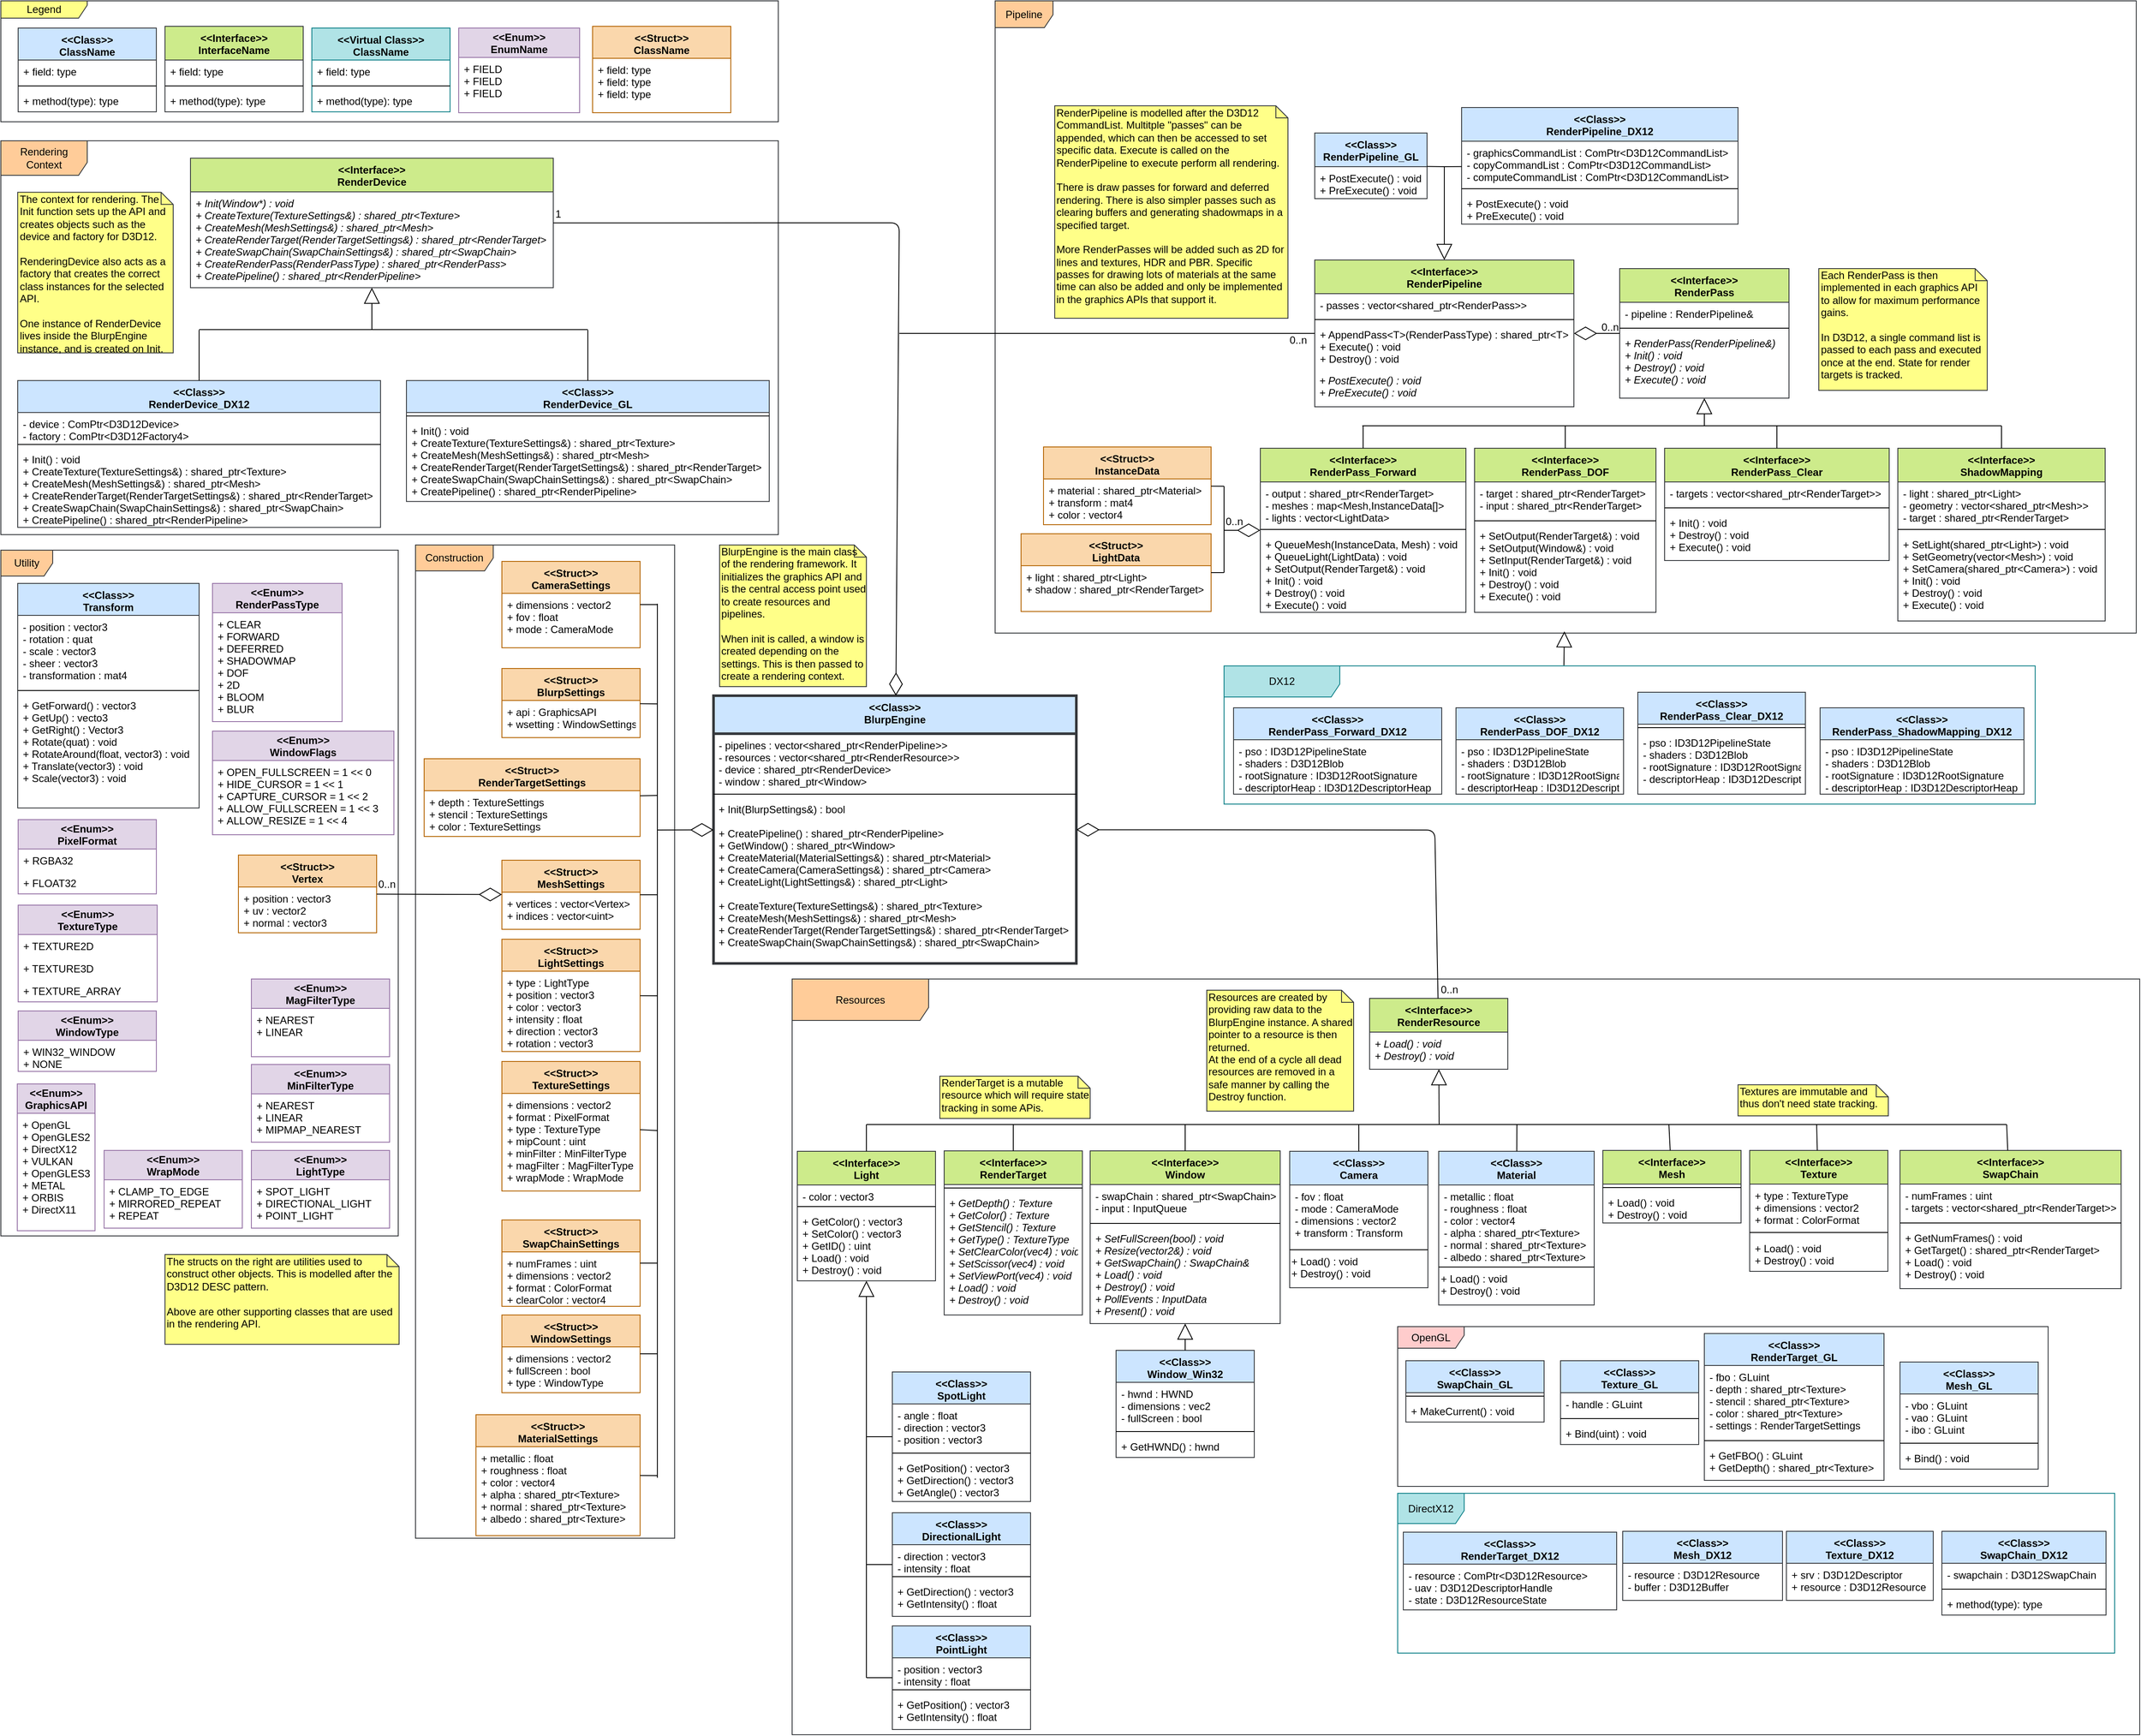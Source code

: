 <mxfile version="11.3.0" type="device" pages="1"><diagram id="dybpW00-_TdZ5VtWlGkc" name="Page-1"><mxGraphModel dx="1831" dy="1667" grid="1" gridSize="10" guides="1" tooltips="1" connect="1" arrows="1" fold="1" page="1" pageScale="1" pageWidth="850" pageHeight="1100" math="0" shadow="0"><root><mxCell id="0"/><mxCell id="1" parent="0"/><mxCell id="Uin4jscAdR196nIG2spp-284" value="Resources" style="shape=umlFrame;whiteSpace=wrap;html=1;width=158;height=48;fillColor=#ffcc99;strokeColor=#36393d;" parent="1" vertex="1"><mxGeometry x="276" y="512.5" width="1560" height="875" as="geometry"/></mxCell><mxCell id="DHAGJZl6UM3tlLwPJXRG-17" value="DX12" style="shape=umlFrame;whiteSpace=wrap;html=1;width=134;height=36;fillColor=#b0e3e6;strokeColor=#0e8088;" parent="1" vertex="1"><mxGeometry x="776" y="150" width="939" height="160" as="geometry"/></mxCell><mxCell id="Uin4jscAdR196nIG2spp-334" value="Construction" style="shape=umlFrame;whiteSpace=wrap;html=1;strokeWidth=1;fillColor=#ffcc99;strokeColor=#36393d;width=90;height=30;" parent="1" vertex="1"><mxGeometry x="-160" y="10" width="300" height="1150" as="geometry"/></mxCell><mxCell id="Uin4jscAdR196nIG2spp-332" value="Utility" style="shape=umlFrame;whiteSpace=wrap;html=1;strokeWidth=1;fillColor=#ffcc99;strokeColor=#36393d;" parent="1" vertex="1"><mxGeometry x="-640" y="16" width="460" height="794" as="geometry"/></mxCell><mxCell id="Uin4jscAdR196nIG2spp-305" value="Pipeline" style="shape=umlFrame;whiteSpace=wrap;html=1;width=67;height=31;fillColor=#ffcc99;strokeColor=#36393d;" parent="1" vertex="1"><mxGeometry x="511" y="-620" width="1321" height="732" as="geometry"/></mxCell><mxCell id="Uin4jscAdR196nIG2spp-319" value="Rendering Context" style="shape=umlFrame;whiteSpace=wrap;html=1;width=100;height=40;fillColor=#ffcc99;strokeColor=#36393d;" parent="1" vertex="1"><mxGeometry x="-640" y="-458" width="900" height="456" as="geometry"/></mxCell><mxCell id="Uin4jscAdR196nIG2spp-159" value="OpenGL" style="shape=umlFrame;whiteSpace=wrap;html=1;width=77;height=25;fillColor=#ffcccc;strokeColor=#36393d;" parent="1" vertex="1"><mxGeometry x="977" y="915" width="753" height="185" as="geometry"/></mxCell><mxCell id="Uin4jscAdR196nIG2spp-160" value="DirectX12" style="shape=umlFrame;whiteSpace=wrap;html=1;width=77;height=35;fillColor=#b0e3e6;strokeColor=#0e8088;" parent="1" vertex="1"><mxGeometry x="977" y="1108" width="830" height="185" as="geometry"/></mxCell><mxCell id="Uin4jscAdR196nIG2spp-17" value="Legend" style="shape=umlFrame;whiteSpace=wrap;html=1;fillColor=#ffff88;strokeColor=#36393d;width=100;height=20;" parent="1" vertex="1"><mxGeometry x="-640" y="-620" width="900" height="140" as="geometry"/></mxCell><mxCell id="Uin4jscAdR196nIG2spp-1" value="&lt;&lt;Class&gt;&gt;&#10;ClassName&#10;" style="swimlane;fontStyle=1;align=center;verticalAlign=top;childLayout=stackLayout;horizontal=1;startSize=37;horizontalStack=0;resizeParent=1;resizeParentMax=0;resizeLast=0;collapsible=1;marginBottom=0;fillColor=#cce5ff;strokeColor=#36393d;" parent="1" vertex="1"><mxGeometry x="-620" y="-588.5" width="160" height="97" as="geometry"/></mxCell><mxCell id="Uin4jscAdR196nIG2spp-2" value="+ field: type" style="text;strokeColor=none;fillColor=none;align=left;verticalAlign=top;spacingLeft=4;spacingRight=4;overflow=hidden;rotatable=0;points=[[0,0.5],[1,0.5]];portConstraint=eastwest;" parent="Uin4jscAdR196nIG2spp-1" vertex="1"><mxGeometry y="37" width="160" height="26" as="geometry"/></mxCell><mxCell id="Uin4jscAdR196nIG2spp-3" value="" style="line;strokeWidth=1;fillColor=none;align=left;verticalAlign=middle;spacingTop=-1;spacingLeft=3;spacingRight=3;rotatable=0;labelPosition=right;points=[];portConstraint=eastwest;" parent="Uin4jscAdR196nIG2spp-1" vertex="1"><mxGeometry y="63" width="160" height="8" as="geometry"/></mxCell><mxCell id="Uin4jscAdR196nIG2spp-4" value="+ method(type): type" style="text;strokeColor=none;fillColor=none;align=left;verticalAlign=top;spacingLeft=4;spacingRight=4;overflow=hidden;rotatable=0;points=[[0,0.5],[1,0.5]];portConstraint=eastwest;" parent="Uin4jscAdR196nIG2spp-1" vertex="1"><mxGeometry y="71" width="160" height="26" as="geometry"/></mxCell><mxCell id="Uin4jscAdR196nIG2spp-5" value="&lt;&lt;Interface&gt;&gt;&#10;InterfaceName&#10;" style="swimlane;fontStyle=1;align=center;verticalAlign=top;childLayout=stackLayout;horizontal=1;startSize=39;horizontalStack=0;resizeParent=1;resizeParentMax=0;resizeLast=0;collapsible=1;marginBottom=0;fillColor=#cdeb8b;strokeColor=#36393d;" parent="1" vertex="1"><mxGeometry x="-450" y="-590.5" width="160" height="99" as="geometry"/></mxCell><mxCell id="Uin4jscAdR196nIG2spp-6" value="+ field: type" style="text;strokeColor=none;fillColor=none;align=left;verticalAlign=top;spacingLeft=4;spacingRight=4;overflow=hidden;rotatable=0;points=[[0,0.5],[1,0.5]];portConstraint=eastwest;" parent="Uin4jscAdR196nIG2spp-5" vertex="1"><mxGeometry y="39" width="160" height="26" as="geometry"/></mxCell><mxCell id="Uin4jscAdR196nIG2spp-7" value="" style="line;strokeWidth=1;fillColor=none;align=left;verticalAlign=middle;spacingTop=-1;spacingLeft=3;spacingRight=3;rotatable=0;labelPosition=right;points=[];portConstraint=eastwest;" parent="Uin4jscAdR196nIG2spp-5" vertex="1"><mxGeometry y="65" width="160" height="8" as="geometry"/></mxCell><mxCell id="Uin4jscAdR196nIG2spp-8" value="+ method(type): type" style="text;strokeColor=none;fillColor=none;align=left;verticalAlign=top;spacingLeft=4;spacingRight=4;overflow=hidden;rotatable=0;points=[[0,0.5],[1,0.5]];portConstraint=eastwest;" parent="Uin4jscAdR196nIG2spp-5" vertex="1"><mxGeometry y="73" width="160" height="26" as="geometry"/></mxCell><mxCell id="Uin4jscAdR196nIG2spp-9" value="&lt;&lt;Virtual Class&gt;&gt;&#10;ClassName&#10;" style="swimlane;fontStyle=1;align=center;verticalAlign=top;childLayout=stackLayout;horizontal=1;startSize=37;horizontalStack=0;resizeParent=1;resizeParentMax=0;resizeLast=0;collapsible=1;marginBottom=0;fillColor=#b0e3e6;strokeColor=#0e8088;" parent="1" vertex="1"><mxGeometry x="-280" y="-588.5" width="160" height="97" as="geometry"/></mxCell><mxCell id="Uin4jscAdR196nIG2spp-10" value="+ field: type" style="text;strokeColor=none;fillColor=none;align=left;verticalAlign=top;spacingLeft=4;spacingRight=4;overflow=hidden;rotatable=0;points=[[0,0.5],[1,0.5]];portConstraint=eastwest;" parent="Uin4jscAdR196nIG2spp-9" vertex="1"><mxGeometry y="37" width="160" height="26" as="geometry"/></mxCell><mxCell id="Uin4jscAdR196nIG2spp-11" value="" style="line;strokeWidth=1;fillColor=none;align=left;verticalAlign=middle;spacingTop=-1;spacingLeft=3;spacingRight=3;rotatable=0;labelPosition=right;points=[];portConstraint=eastwest;" parent="Uin4jscAdR196nIG2spp-9" vertex="1"><mxGeometry y="63" width="160" height="8" as="geometry"/></mxCell><mxCell id="Uin4jscAdR196nIG2spp-12" value="+ method(type): type" style="text;strokeColor=none;fillColor=none;align=left;verticalAlign=top;spacingLeft=4;spacingRight=4;overflow=hidden;rotatable=0;points=[[0,0.5],[1,0.5]];portConstraint=eastwest;" parent="Uin4jscAdR196nIG2spp-9" vertex="1"><mxGeometry y="71" width="160" height="26" as="geometry"/></mxCell><mxCell id="Uin4jscAdR196nIG2spp-13" value="&lt;&lt;Enum&gt;&gt;&#10;EnumName" style="swimlane;fontStyle=1;childLayout=stackLayout;horizontal=1;startSize=34;fillColor=#e1d5e7;horizontalStack=0;resizeParent=1;resizeParentMax=0;resizeLast=0;collapsible=1;marginBottom=0;strokeColor=#9673a6;" parent="1" vertex="1"><mxGeometry x="-110" y="-588.5" width="140" height="98" as="geometry"/></mxCell><mxCell id="Uin4jscAdR196nIG2spp-14" value="+ FIELD&#10;+ FIELD&#10;+ FIELD" style="text;strokeColor=none;fillColor=none;align=left;verticalAlign=top;spacingLeft=4;spacingRight=4;overflow=hidden;rotatable=0;points=[[0,0.5],[1,0.5]];portConstraint=eastwest;" parent="Uin4jscAdR196nIG2spp-13" vertex="1"><mxGeometry y="34" width="140" height="64" as="geometry"/></mxCell><mxCell id="Uin4jscAdR196nIG2spp-18" value="&lt;&lt;Class&gt;&gt;&#10;BlurpEngine" style="swimlane;fontStyle=1;align=center;verticalAlign=top;childLayout=stackLayout;horizontal=1;startSize=44;horizontalStack=0;resizeParent=1;resizeParentMax=0;resizeLast=0;collapsible=1;marginBottom=0;fillColor=#cce5ff;strokeColor=#36393d;strokeWidth=3;" parent="1" vertex="1"><mxGeometry x="185" y="184.5" width="420" height="310" as="geometry"/></mxCell><mxCell id="Uin4jscAdR196nIG2spp-19" value="- pipelines : vector&lt;shared_ptr&lt;RenderPipeline&gt;&gt;&#10;- resources : vector&lt;shared_ptr&lt;RenderResource&gt;&gt;&#10;- device : shared_ptr&lt;RenderDevice&gt;&#10;- window : shared_ptr&lt;Window&gt;" style="text;strokeColor=none;fillColor=none;align=left;verticalAlign=top;spacingLeft=4;spacingRight=4;overflow=hidden;rotatable=0;points=[[0,0.5],[1,0.5]];portConstraint=eastwest;" parent="Uin4jscAdR196nIG2spp-18" vertex="1"><mxGeometry y="44" width="420" height="66" as="geometry"/></mxCell><mxCell id="Uin4jscAdR196nIG2spp-20" value="" style="line;strokeWidth=1;fillColor=none;align=left;verticalAlign=middle;spacingTop=-1;spacingLeft=3;spacingRight=3;rotatable=0;labelPosition=right;points=[];portConstraint=eastwest;" parent="Uin4jscAdR196nIG2spp-18" vertex="1"><mxGeometry y="110" width="420" height="8" as="geometry"/></mxCell><mxCell id="Uin4jscAdR196nIG2spp-21" value="+ Init(BlurpSettings&amp;) : bool&#10;&#10;+ CreatePipeline() : shared_ptr&lt;RenderPipeline&gt;&#10;+ GetWindow() : shared_ptr&lt;Window&gt;&#10;+ CreateMaterial(MaterialSettings&amp;) : shared_ptr&lt;Material&gt;&#10;+ CreateCamera(CameraSettings&amp;) : shared_ptr&lt;Camera&gt;&#10;+ CreateLight(LightSettings&amp;) : shared_ptr&lt;Light&gt;&#10;&#10;+ CreateTexture(TextureSettings&amp;) : shared_ptr&lt;Texture&gt;&#10;+ CreateMesh(MeshSettings&amp;) : shared_ptr&lt;Mesh&gt;&#10;+ CreateRenderTarget(RenderTargetSettings&amp;) : shared_ptr&lt;RenderTarget&gt;&#10;+ CreateSwapChain(SwapChainSettings&amp;) : shared_ptr&lt;SwapChain&gt;" style="text;strokeColor=none;fillColor=none;align=left;verticalAlign=top;spacingLeft=4;spacingRight=4;overflow=hidden;rotatable=0;points=[[0,0.5],[1,0.5]];portConstraint=eastwest;fontStyle=0" parent="Uin4jscAdR196nIG2spp-18" vertex="1"><mxGeometry y="118" width="420" height="192" as="geometry"/></mxCell><mxCell id="Uin4jscAdR196nIG2spp-22" value="&lt;&lt;Interface&gt;&gt;&#10;RenderPass" style="swimlane;fontStyle=1;align=center;verticalAlign=top;childLayout=stackLayout;horizontal=1;startSize=39;horizontalStack=0;resizeParent=1;resizeParentMax=0;resizeLast=0;collapsible=1;marginBottom=0;fillColor=#cdeb8b;strokeColor=#36393d;" parent="1" vertex="1"><mxGeometry x="1234" y="-310" width="196" height="150" as="geometry"/></mxCell><mxCell id="Uin4jscAdR196nIG2spp-23" value="- pipeline : RenderPipeline&amp;" style="text;strokeColor=none;fillColor=none;align=left;verticalAlign=top;spacingLeft=4;spacingRight=4;overflow=hidden;rotatable=0;points=[[0,0.5],[1,0.5]];portConstraint=eastwest;" parent="Uin4jscAdR196nIG2spp-22" vertex="1"><mxGeometry y="39" width="196" height="26" as="geometry"/></mxCell><mxCell id="Uin4jscAdR196nIG2spp-24" value="" style="line;strokeWidth=1;fillColor=none;align=left;verticalAlign=middle;spacingTop=-1;spacingLeft=3;spacingRight=3;rotatable=0;labelPosition=right;points=[];portConstraint=eastwest;" parent="Uin4jscAdR196nIG2spp-22" vertex="1"><mxGeometry y="65" width="196" height="8" as="geometry"/></mxCell><mxCell id="Uin4jscAdR196nIG2spp-25" value="+ RenderPass(RenderPipeline&amp;)&#10;+ Init() : void&#10;+ Destroy() : void&#10;+ Execute() : void&#10;" style="text;strokeColor=none;fillColor=none;align=left;verticalAlign=top;spacingLeft=4;spacingRight=4;overflow=hidden;rotatable=0;points=[[0,0.5],[1,0.5]];portConstraint=eastwest;fontStyle=2" parent="Uin4jscAdR196nIG2spp-22" vertex="1"><mxGeometry y="73" width="196" height="77" as="geometry"/></mxCell><mxCell id="Uin4jscAdR196nIG2spp-26" value="&lt;&lt;Interface&gt;&gt;&#10;RenderTarget" style="swimlane;fontStyle=1;align=center;verticalAlign=top;childLayout=stackLayout;horizontal=1;startSize=39;horizontalStack=0;resizeParent=1;resizeParentMax=0;resizeLast=0;collapsible=1;marginBottom=0;fillColor=#cdeb8b;strokeColor=#36393d;" parent="1" vertex="1"><mxGeometry x="452" y="711.5" width="160" height="190" as="geometry"/></mxCell><mxCell id="Uin4jscAdR196nIG2spp-28" value="" style="line;strokeWidth=1;fillColor=none;align=left;verticalAlign=middle;spacingTop=-1;spacingLeft=3;spacingRight=3;rotatable=0;labelPosition=right;points=[];portConstraint=eastwest;" parent="Uin4jscAdR196nIG2spp-26" vertex="1"><mxGeometry y="39" width="160" height="8" as="geometry"/></mxCell><mxCell id="Uin4jscAdR196nIG2spp-29" value="+ GetDepth() : Texture&#10;+ GetColor() : Texture&#10;+ GetStencil() : Texture&#10;+ GetType() : TextureType&#10;+ SetClearColor(vec4) : void&#10;+ SetScissor(vec4) : void&#10;+ SetViewPort(vec4) : void&#10;+ Load() : void&#10;+ Destroy() : void" style="text;strokeColor=none;fillColor=none;align=left;verticalAlign=top;spacingLeft=4;spacingRight=4;overflow=hidden;rotatable=0;points=[[0,0.5],[1,0.5]];portConstraint=eastwest;fontStyle=2" parent="Uin4jscAdR196nIG2spp-26" vertex="1"><mxGeometry y="47" width="160" height="143" as="geometry"/></mxCell><mxCell id="Uin4jscAdR196nIG2spp-30" value="&lt;&lt;Interface&gt;&gt;&#10;Mesh" style="swimlane;fontStyle=1;align=center;verticalAlign=top;childLayout=stackLayout;horizontal=1;startSize=39;horizontalStack=0;resizeParent=1;resizeParentMax=0;resizeLast=0;collapsible=1;marginBottom=0;fillColor=#cdeb8b;strokeColor=#36393d;" parent="1" vertex="1"><mxGeometry x="1214.5" y="711" width="160" height="84" as="geometry"/></mxCell><mxCell id="Uin4jscAdR196nIG2spp-32" value="" style="line;strokeWidth=1;fillColor=none;align=left;verticalAlign=middle;spacingTop=-1;spacingLeft=3;spacingRight=3;rotatable=0;labelPosition=right;points=[];portConstraint=eastwest;" parent="Uin4jscAdR196nIG2spp-30" vertex="1"><mxGeometry y="39" width="160" height="8" as="geometry"/></mxCell><mxCell id="Uin4jscAdR196nIG2spp-33" value="+ Load() : void&#10;+ Destroy() : void" style="text;strokeColor=none;fillColor=none;align=left;verticalAlign=top;spacingLeft=4;spacingRight=4;overflow=hidden;rotatable=0;points=[[0,0.5],[1,0.5]];portConstraint=eastwest;" parent="Uin4jscAdR196nIG2spp-30" vertex="1"><mxGeometry y="47" width="160" height="37" as="geometry"/></mxCell><mxCell id="Uin4jscAdR196nIG2spp-34" value="&lt;&lt;Class&gt;&gt;&#10;Material" style="swimlane;fontStyle=1;align=center;verticalAlign=top;childLayout=stackLayout;horizontal=1;startSize=39;horizontalStack=0;resizeParent=1;resizeParentMax=0;resizeLast=0;collapsible=1;marginBottom=0;fillColor=#cce5ff;strokeColor=#36393d;" parent="1" vertex="1"><mxGeometry x="1024.5" y="712" width="180" height="178" as="geometry"/></mxCell><mxCell id="Uin4jscAdR196nIG2spp-35" value="- metallic : float&#10;- roughness : float&#10;- color : vector4&#10;- alpha : shared_ptr&lt;Texture&gt;&#10;- normal : shared_ptr&lt;Texture&gt;&#10;- albedo : shared_ptr&lt;Texture&gt;" style="text;strokeColor=none;fillColor=none;align=left;verticalAlign=top;spacingLeft=4;spacingRight=4;overflow=hidden;rotatable=0;points=[[0,0.5],[1,0.5]];portConstraint=eastwest;" parent="Uin4jscAdR196nIG2spp-34" vertex="1"><mxGeometry y="39" width="180" height="91" as="geometry"/></mxCell><mxCell id="Uin4jscAdR196nIG2spp-126" value="" style="line;strokeWidth=1;fillColor=none;align=left;verticalAlign=middle;spacingTop=-1;spacingLeft=3;spacingRight=3;rotatable=0;labelPosition=right;points=[];portConstraint=eastwest;" parent="Uin4jscAdR196nIG2spp-34" vertex="1"><mxGeometry y="130" width="180" height="8" as="geometry"/></mxCell><mxCell id="Uin4jscAdR196nIG2spp-125" value="+ Load() : void&lt;br style=&quot;padding: 0px ; margin: 0px&quot;&gt;+ Destroy() : void&lt;br&gt;&amp;nbsp;" style="text;html=1;resizable=0;points=[];autosize=1;align=left;verticalAlign=top;spacingTop=-4;" parent="Uin4jscAdR196nIG2spp-34" vertex="1"><mxGeometry y="138" width="180" height="40" as="geometry"/></mxCell><mxCell id="Uin4jscAdR196nIG2spp-38" value="&lt;&lt;Interface&gt;&gt;&#10;Texture" style="swimlane;fontStyle=1;align=center;verticalAlign=top;childLayout=stackLayout;horizontal=1;startSize=39;horizontalStack=0;resizeParent=1;resizeParentMax=0;resizeLast=0;collapsible=1;marginBottom=0;fillColor=#cdeb8b;strokeColor=#36393d;" parent="1" vertex="1"><mxGeometry x="1384.5" y="711" width="160" height="140" as="geometry"/></mxCell><mxCell id="Uin4jscAdR196nIG2spp-39" value="+ type : TextureType&#10;+ dimensions : vector2&#10;+ format : ColorFormat" style="text;strokeColor=none;fillColor=none;align=left;verticalAlign=top;spacingLeft=4;spacingRight=4;overflow=hidden;rotatable=0;points=[[0,0.5],[1,0.5]];portConstraint=eastwest;" parent="Uin4jscAdR196nIG2spp-38" vertex="1"><mxGeometry y="39" width="160" height="51" as="geometry"/></mxCell><mxCell id="Uin4jscAdR196nIG2spp-40" value="" style="line;strokeWidth=1;fillColor=none;align=left;verticalAlign=middle;spacingTop=-1;spacingLeft=3;spacingRight=3;rotatable=0;labelPosition=right;points=[];portConstraint=eastwest;" parent="Uin4jscAdR196nIG2spp-38" vertex="1"><mxGeometry y="90" width="160" height="10" as="geometry"/></mxCell><mxCell id="Uin4jscAdR196nIG2spp-41" value="+ Load() : void&#10;+ Destroy() : void" style="text;strokeColor=none;fillColor=none;align=left;verticalAlign=top;spacingLeft=4;spacingRight=4;overflow=hidden;rotatable=0;points=[[0,0.5],[1,0.5]];portConstraint=eastwest;" parent="Uin4jscAdR196nIG2spp-38" vertex="1"><mxGeometry y="100" width="160" height="40" as="geometry"/></mxCell><mxCell id="Uin4jscAdR196nIG2spp-42" value="&lt;&lt;Enum&gt;&gt;&#10;TextureType" style="swimlane;fontStyle=1;childLayout=stackLayout;horizontal=1;startSize=34;fillColor=#e1d5e7;horizontalStack=0;resizeParent=1;resizeParentMax=0;resizeLast=0;collapsible=1;marginBottom=0;strokeColor=#9673a6;" parent="1" vertex="1"><mxGeometry x="-620" y="427" width="161" height="112" as="geometry"/></mxCell><mxCell id="Uin4jscAdR196nIG2spp-43" value="+ TEXTURE2D" style="text;strokeColor=none;fillColor=none;align=left;verticalAlign=top;spacingLeft=4;spacingRight=4;overflow=hidden;rotatable=0;points=[[0,0.5],[1,0.5]];portConstraint=eastwest;" parent="Uin4jscAdR196nIG2spp-42" vertex="1"><mxGeometry y="34" width="161" height="26" as="geometry"/></mxCell><mxCell id="Uin4jscAdR196nIG2spp-44" value="+ TEXTURE3D" style="text;strokeColor=none;fillColor=none;align=left;verticalAlign=top;spacingLeft=4;spacingRight=4;overflow=hidden;rotatable=0;points=[[0,0.5],[1,0.5]];portConstraint=eastwest;" parent="Uin4jscAdR196nIG2spp-42" vertex="1"><mxGeometry y="60" width="161" height="26" as="geometry"/></mxCell><mxCell id="Uin4jscAdR196nIG2spp-45" value="+ TEXTURE_ARRAY" style="text;strokeColor=none;fillColor=none;align=left;verticalAlign=top;spacingLeft=4;spacingRight=4;overflow=hidden;rotatable=0;points=[[0,0.5],[1,0.5]];portConstraint=eastwest;" parent="Uin4jscAdR196nIG2spp-42" vertex="1"><mxGeometry y="86" width="161" height="26" as="geometry"/></mxCell><mxCell id="Uin4jscAdR196nIG2spp-46" value="&lt;&lt;Enum&gt;&gt;&#10;PixelFormat" style="swimlane;fontStyle=1;childLayout=stackLayout;horizontal=1;startSize=34;fillColor=#e1d5e7;horizontalStack=0;resizeParent=1;resizeParentMax=0;resizeLast=0;collapsible=1;marginBottom=0;strokeColor=#9673a6;" parent="1" vertex="1"><mxGeometry x="-620" y="328" width="160" height="86" as="geometry"/></mxCell><mxCell id="Uin4jscAdR196nIG2spp-47" value="+ RGBA32" style="text;strokeColor=none;fillColor=none;align=left;verticalAlign=top;spacingLeft=4;spacingRight=4;overflow=hidden;rotatable=0;points=[[0,0.5],[1,0.5]];portConstraint=eastwest;" parent="Uin4jscAdR196nIG2spp-46" vertex="1"><mxGeometry y="34" width="160" height="26" as="geometry"/></mxCell><mxCell id="Uin4jscAdR196nIG2spp-48" value="+ FLOAT32" style="text;strokeColor=none;fillColor=none;align=left;verticalAlign=top;spacingLeft=4;spacingRight=4;overflow=hidden;rotatable=0;points=[[0,0.5],[1,0.5]];portConstraint=eastwest;" parent="Uin4jscAdR196nIG2spp-46" vertex="1"><mxGeometry y="60" width="160" height="26" as="geometry"/></mxCell><mxCell id="Uin4jscAdR196nIG2spp-50" value="&lt;&lt;Class&gt;&gt;&#10;Camera" style="swimlane;fontStyle=1;align=center;verticalAlign=top;childLayout=stackLayout;horizontal=1;startSize=39;horizontalStack=0;resizeParent=1;resizeParentMax=0;resizeLast=0;collapsible=1;marginBottom=0;fillColor=#cce5ff;strokeColor=#36393d;" parent="1" vertex="1"><mxGeometry x="852" y="712" width="160" height="158" as="geometry"/></mxCell><mxCell id="Uin4jscAdR196nIG2spp-51" value="- fov : float&#10;- mode : CameraMode&#10;- dimensions : vector2&#10;+ transform : Transform" style="text;strokeColor=none;fillColor=none;align=left;verticalAlign=top;spacingLeft=4;spacingRight=4;overflow=hidden;rotatable=0;points=[[0,0.5],[1,0.5]];portConstraint=eastwest;" parent="Uin4jscAdR196nIG2spp-50" vertex="1"><mxGeometry y="39" width="160" height="71" as="geometry"/></mxCell><mxCell id="Uin4jscAdR196nIG2spp-128" value="" style="line;strokeWidth=1;fillColor=none;align=left;verticalAlign=middle;spacingTop=-1;spacingLeft=3;spacingRight=3;rotatable=0;labelPosition=right;points=[];portConstraint=eastwest;" parent="Uin4jscAdR196nIG2spp-50" vertex="1"><mxGeometry y="110" width="160" height="8" as="geometry"/></mxCell><mxCell id="Uin4jscAdR196nIG2spp-127" value="+ Load() : void&lt;br style=&quot;padding: 0px ; margin: 0px&quot;&gt;+ Destroy() : void&lt;br&gt;&amp;nbsp;" style="text;html=1;resizable=0;points=[];autosize=1;align=left;verticalAlign=top;spacingTop=-4;" parent="Uin4jscAdR196nIG2spp-50" vertex="1"><mxGeometry y="118" width="160" height="40" as="geometry"/></mxCell><mxCell id="Uin4jscAdR196nIG2spp-54" value="&lt;&lt;Interface&gt;&gt;&#10;Light" style="swimlane;fontStyle=1;align=center;verticalAlign=top;childLayout=stackLayout;horizontal=1;startSize=39;horizontalStack=0;resizeParent=1;resizeParentMax=0;resizeLast=0;collapsible=1;marginBottom=0;fillColor=#cdeb8b;strokeColor=#36393d;" parent="1" vertex="1"><mxGeometry x="282" y="712" width="160" height="150" as="geometry"/></mxCell><mxCell id="Uin4jscAdR196nIG2spp-113" value="- color : vector3" style="text;strokeColor=none;fillColor=none;align=left;verticalAlign=top;spacingLeft=4;spacingRight=4;overflow=hidden;rotatable=0;points=[[0,0.5],[1,0.5]];portConstraint=eastwest;" parent="Uin4jscAdR196nIG2spp-54" vertex="1"><mxGeometry y="39" width="160" height="21" as="geometry"/></mxCell><mxCell id="Uin4jscAdR196nIG2spp-114" value="" style="line;strokeWidth=1;fillColor=none;align=left;verticalAlign=middle;spacingTop=-1;spacingLeft=3;spacingRight=3;rotatable=0;labelPosition=right;points=[];portConstraint=eastwest;" parent="Uin4jscAdR196nIG2spp-54" vertex="1"><mxGeometry y="60" width="160" height="8" as="geometry"/></mxCell><mxCell id="Uin4jscAdR196nIG2spp-57" value="+ GetColor() : vector3&#10;+ SetColor() : vector3&#10;+ GetID() : uint&#10;+ Load() : void&#10;+ Destroy() : void" style="text;strokeColor=none;fillColor=none;align=left;verticalAlign=top;spacingLeft=4;spacingRight=4;overflow=hidden;rotatable=0;points=[[0,0.5],[1,0.5]];portConstraint=eastwest;" parent="Uin4jscAdR196nIG2spp-54" vertex="1"><mxGeometry y="68" width="160" height="82" as="geometry"/></mxCell><mxCell id="Uin4jscAdR196nIG2spp-58" value="&lt;&lt;Interface&gt;&gt;&#10;Window" style="swimlane;fontStyle=1;align=center;verticalAlign=top;childLayout=stackLayout;horizontal=1;startSize=39;horizontalStack=0;resizeParent=1;resizeParentMax=0;resizeLast=0;collapsible=1;marginBottom=0;fillColor=#cdeb8b;strokeColor=#36393d;" parent="1" vertex="1"><mxGeometry x="621" y="711.5" width="220" height="200" as="geometry"/></mxCell><mxCell id="Uin4jscAdR196nIG2spp-59" value="- swapChain : shared_ptr&lt;SwapChain&gt;&#10;- input : InputQueue" style="text;strokeColor=none;fillColor=none;align=left;verticalAlign=top;spacingLeft=4;spacingRight=4;overflow=hidden;rotatable=0;points=[[0,0.5],[1,0.5]];portConstraint=eastwest;" parent="Uin4jscAdR196nIG2spp-58" vertex="1"><mxGeometry y="39" width="220" height="41" as="geometry"/></mxCell><mxCell id="Uin4jscAdR196nIG2spp-60" value="" style="line;strokeWidth=1;fillColor=none;align=left;verticalAlign=middle;spacingTop=-1;spacingLeft=3;spacingRight=3;rotatable=0;labelPosition=right;points=[];portConstraint=eastwest;" parent="Uin4jscAdR196nIG2spp-58" vertex="1"><mxGeometry y="80" width="220" height="8" as="geometry"/></mxCell><mxCell id="Uin4jscAdR196nIG2spp-61" value="+ SetFullScreen(bool) : void&#10;+ Resize(vector2&amp;) : void&#10;+ GetSwapChain() : SwapChain&amp;&#10;+ Load() : void&#10;+ Destroy() : void&#10;+ PollEvents : InputData&#10;+ Present() : void" style="text;strokeColor=none;fillColor=none;align=left;verticalAlign=top;spacingLeft=4;spacingRight=4;overflow=hidden;rotatable=0;points=[[0,0.5],[1,0.5]];portConstraint=eastwest;fontStyle=2" parent="Uin4jscAdR196nIG2spp-58" vertex="1"><mxGeometry y="88" width="220" height="112" as="geometry"/></mxCell><mxCell id="Uin4jscAdR196nIG2spp-70" value="&lt;&lt;Struct&gt;&gt;&#10;ClassName&#10;" style="swimlane;fontStyle=1;align=center;verticalAlign=top;childLayout=stackLayout;horizontal=1;startSize=37;horizontalStack=0;resizeParent=1;resizeParentMax=0;resizeLast=0;collapsible=1;marginBottom=0;fillColor=#fad7ac;strokeColor=#b46504;" parent="1" vertex="1"><mxGeometry x="45" y="-590.5" width="160" height="100" as="geometry"/></mxCell><mxCell id="Uin4jscAdR196nIG2spp-71" value="+ field: type&#10;+ field: type&#10;+ field: type" style="text;strokeColor=none;fillColor=none;align=left;verticalAlign=top;spacingLeft=4;spacingRight=4;overflow=hidden;rotatable=0;points=[[0,0.5],[1,0.5]];portConstraint=eastwest;" parent="Uin4jscAdR196nIG2spp-70" vertex="1"><mxGeometry y="37" width="160" height="63" as="geometry"/></mxCell><mxCell id="Uin4jscAdR196nIG2spp-74" value="&lt;&lt;Struct&gt;&gt;&#10;BlurpSettings&#10;" style="swimlane;fontStyle=1;align=center;verticalAlign=top;childLayout=stackLayout;horizontal=1;startSize=37;horizontalStack=0;resizeParent=1;resizeParentMax=0;resizeLast=0;collapsible=1;marginBottom=0;fillColor=#fad7ac;strokeColor=#b46504;" parent="1" vertex="1"><mxGeometry x="-60" y="153" width="160" height="80" as="geometry"/></mxCell><mxCell id="Uin4jscAdR196nIG2spp-75" value="+ api : GraphicsAPI&#10;+ wsetting : WindowSettings" style="text;strokeColor=none;fillColor=none;align=left;verticalAlign=top;spacingLeft=4;spacingRight=4;overflow=hidden;rotatable=0;points=[[0,0.5],[1,0.5]];portConstraint=eastwest;" parent="Uin4jscAdR196nIG2spp-74" vertex="1"><mxGeometry y="37" width="160" height="43" as="geometry"/></mxCell><mxCell id="Uin4jscAdR196nIG2spp-76" value="&lt;&lt;Enum&gt;&gt;&#10;GraphicsAPI" style="swimlane;fontStyle=1;childLayout=stackLayout;horizontal=1;startSize=34;fillColor=#e1d5e7;horizontalStack=0;resizeParent=1;resizeParentMax=0;resizeLast=0;collapsible=1;marginBottom=0;strokeColor=#9673a6;" parent="1" vertex="1"><mxGeometry x="-621" y="634" width="90" height="170" as="geometry"/></mxCell><mxCell id="Uin4jscAdR196nIG2spp-77" value="+ OpenGL&#10;+ OpenGLES2&#10;+ DirectX12&#10;+ VULKAN&#10;+ OpenGLES3&#10;+ METAL&#10;+ ORBIS&#10;+ DirectX11" style="text;strokeColor=none;fillColor=none;align=left;verticalAlign=top;spacingLeft=4;spacingRight=4;overflow=hidden;rotatable=0;points=[[0,0.5],[1,0.5]];portConstraint=eastwest;" parent="Uin4jscAdR196nIG2spp-76" vertex="1"><mxGeometry y="34" width="90" height="136" as="geometry"/></mxCell><mxCell id="Uin4jscAdR196nIG2spp-78" value="&lt;&lt;Interface&gt;&gt;&#10;RenderPipeline" style="swimlane;fontStyle=1;align=center;verticalAlign=top;childLayout=stackLayout;horizontal=1;startSize=39;horizontalStack=0;resizeParent=1;resizeParentMax=0;resizeLast=0;collapsible=1;marginBottom=0;fillColor=#cdeb8b;strokeColor=#36393d;" parent="1" vertex="1"><mxGeometry x="881" y="-320" width="300" height="170" as="geometry"/></mxCell><mxCell id="Uin4jscAdR196nIG2spp-79" value="- passes : vector&lt;shared_ptr&lt;RenderPass&gt;&gt;" style="text;strokeColor=none;fillColor=none;align=left;verticalAlign=top;spacingLeft=4;spacingRight=4;overflow=hidden;rotatable=0;points=[[0,0.5],[1,0.5]];portConstraint=eastwest;" parent="Uin4jscAdR196nIG2spp-78" vertex="1"><mxGeometry y="39" width="300" height="26" as="geometry"/></mxCell><mxCell id="Uin4jscAdR196nIG2spp-80" value="" style="line;strokeWidth=1;fillColor=none;align=left;verticalAlign=middle;spacingTop=-1;spacingLeft=3;spacingRight=3;rotatable=0;labelPosition=right;points=[];portConstraint=eastwest;" parent="Uin4jscAdR196nIG2spp-78" vertex="1"><mxGeometry y="65" width="300" height="8" as="geometry"/></mxCell><mxCell id="Uin4jscAdR196nIG2spp-81" value="+ AppendPass&lt;T&gt;(RenderPassType) : shared_ptr&lt;T&gt;&#10;+ Execute() : void&#10;+ Destroy() : void&#10;" style="text;strokeColor=none;fillColor=none;align=left;verticalAlign=top;spacingLeft=4;spacingRight=4;overflow=hidden;rotatable=0;points=[[0,0.5],[1,0.5]];portConstraint=eastwest;" parent="Uin4jscAdR196nIG2spp-78" vertex="1"><mxGeometry y="73" width="300" height="57" as="geometry"/></mxCell><mxCell id="Uin4jscAdR196nIG2spp-297" value="&lt;i&gt;&amp;nbsp;+ PostExecute() : void&lt;br style=&quot;padding: 0px ; margin: 0px&quot;&gt;&amp;nbsp;+ PreExecute() : void&lt;br&gt;&amp;nbsp;&lt;br&gt;&lt;/i&gt;" style="text;html=1;resizable=0;points=[];autosize=1;align=left;verticalAlign=top;spacingTop=-4;" parent="Uin4jscAdR196nIG2spp-78" vertex="1"><mxGeometry y="130" width="300" height="40" as="geometry"/></mxCell><mxCell id="Uin4jscAdR196nIG2spp-82" value="&lt;&lt;Struct&gt;&gt;&#10;TextureSettings&#10;" style="swimlane;fontStyle=1;align=center;verticalAlign=top;childLayout=stackLayout;horizontal=1;startSize=37;horizontalStack=0;resizeParent=1;resizeParentMax=0;resizeLast=0;collapsible=1;marginBottom=0;fillColor=#fad7ac;strokeColor=#b46504;" parent="1" vertex="1"><mxGeometry x="-60" y="608" width="160" height="150" as="geometry"/></mxCell><mxCell id="Uin4jscAdR196nIG2spp-83" value="+ dimensions : vector2&#10;+ format : PixelFormat&#10;+ type : TextureType&#10;+ mipCount : uint&#10;+ minFilter : MinFilterType&#10;+ magFilter : MagFilterType&#10;+ wrapMode : WrapMode" style="text;strokeColor=none;fillColor=none;align=left;verticalAlign=top;spacingLeft=4;spacingRight=4;overflow=hidden;rotatable=0;points=[[0,0.5],[1,0.5]];portConstraint=eastwest;" parent="Uin4jscAdR196nIG2spp-82" vertex="1"><mxGeometry y="37" width="160" height="113" as="geometry"/></mxCell><mxCell id="Uin4jscAdR196nIG2spp-84" value="&lt;&lt;Struct&gt;&gt;&#10;CameraSettings&#10;" style="swimlane;fontStyle=1;align=center;verticalAlign=top;childLayout=stackLayout;horizontal=1;startSize=37;horizontalStack=0;resizeParent=1;resizeParentMax=0;resizeLast=0;collapsible=1;marginBottom=0;fillColor=#fad7ac;strokeColor=#b46504;" parent="1" vertex="1"><mxGeometry x="-60" y="29" width="160" height="100" as="geometry"/></mxCell><mxCell id="Uin4jscAdR196nIG2spp-85" value="+ dimensions : vector2&#10;+ fov : float&#10;+ mode : CameraMode" style="text;strokeColor=none;fillColor=none;align=left;verticalAlign=top;spacingLeft=4;spacingRight=4;overflow=hidden;rotatable=0;points=[[0,0.5],[1,0.5]];portConstraint=eastwest;" parent="Uin4jscAdR196nIG2spp-84" vertex="1"><mxGeometry y="37" width="160" height="63" as="geometry"/></mxCell><mxCell id="Uin4jscAdR196nIG2spp-86" value="&lt;&lt;Interface&gt;&gt;&#10;RenderDevice" style="swimlane;fontStyle=1;align=center;verticalAlign=top;childLayout=stackLayout;horizontal=1;startSize=39;horizontalStack=0;resizeParent=1;resizeParentMax=0;resizeLast=0;collapsible=1;marginBottom=0;fillColor=#cdeb8b;strokeColor=#36393d;" parent="1" vertex="1"><mxGeometry x="-420.5" y="-437.853" width="420" height="150" as="geometry"/></mxCell><mxCell id="Uin4jscAdR196nIG2spp-89" value="+ Init(Window*) : void&#10;+ CreateTexture(TextureSettings&amp;) : shared_ptr&lt;Texture&gt;&#10;+ CreateMesh(MeshSettings&amp;) : shared_ptr&lt;Mesh&gt;&#10;+ CreateRenderTarget(RenderTargetSettings&amp;) : shared_ptr&lt;RenderTarget&gt;&#10;+ CreateSwapChain(SwapChainSettings&amp;) : shared_ptr&lt;SwapChain&gt;&#10;+ CreateRenderPass(RenderPassType) : shared_ptr&lt;RenderPass&gt;&#10;+ CreatePipeline() : shared_ptr&lt;RenderPipeline&gt;" style="text;strokeColor=none;fillColor=none;align=left;verticalAlign=top;spacingLeft=4;spacingRight=4;overflow=hidden;rotatable=0;points=[[0,0.5],[1,0.5]];portConstraint=eastwest;fontStyle=2" parent="Uin4jscAdR196nIG2spp-86" vertex="1"><mxGeometry y="39" width="420" height="111" as="geometry"/></mxCell><mxCell id="Uin4jscAdR196nIG2spp-90" value="&lt;&lt;Struct&gt;&gt;&#10;MeshSettings&#10;" style="swimlane;fontStyle=1;align=center;verticalAlign=top;childLayout=stackLayout;horizontal=1;startSize=37;horizontalStack=0;resizeParent=1;resizeParentMax=0;resizeLast=0;collapsible=1;marginBottom=0;fillColor=#fad7ac;strokeColor=#b46504;" parent="1" vertex="1"><mxGeometry x="-60" y="375" width="160" height="80" as="geometry"/></mxCell><mxCell id="Uin4jscAdR196nIG2spp-91" value="+ vertices : vector&lt;Vertex&gt;&#10;+ indices : vector&lt;uint&gt;" style="text;strokeColor=none;fillColor=none;align=left;verticalAlign=top;spacingLeft=4;spacingRight=4;overflow=hidden;rotatable=0;points=[[0,0.5],[1,0.5]];portConstraint=eastwest;" parent="Uin4jscAdR196nIG2spp-90" vertex="1"><mxGeometry y="37" width="160" height="43" as="geometry"/></mxCell><mxCell id="Uin4jscAdR196nIG2spp-92" value="&lt;&lt;Struct&gt;&gt;&#10;Vertex&#10;" style="swimlane;fontStyle=1;align=center;verticalAlign=top;childLayout=stackLayout;horizontal=1;startSize=37;horizontalStack=0;resizeParent=1;resizeParentMax=0;resizeLast=0;collapsible=1;marginBottom=0;fillColor=#fad7ac;strokeColor=#b46504;" parent="1" vertex="1"><mxGeometry x="-365" y="369" width="160" height="90" as="geometry"/></mxCell><mxCell id="Uin4jscAdR196nIG2spp-93" value="+ position : vector3&#10;+ uv : vector2&#10;+ normal : vector3" style="text;strokeColor=none;fillColor=none;align=left;verticalAlign=top;spacingLeft=4;spacingRight=4;overflow=hidden;rotatable=0;points=[[0,0.5],[1,0.5]];portConstraint=eastwest;" parent="Uin4jscAdR196nIG2spp-92" vertex="1"><mxGeometry y="37" width="160" height="53" as="geometry"/></mxCell><mxCell id="Uin4jscAdR196nIG2spp-94" value="&lt;&lt;Struct&gt;&gt;&#10;RenderTargetSettings&#10;" style="swimlane;fontStyle=1;align=center;verticalAlign=top;childLayout=stackLayout;horizontal=1;startSize=37;horizontalStack=0;resizeParent=1;resizeParentMax=0;resizeLast=0;collapsible=1;marginBottom=0;fillColor=#fad7ac;strokeColor=#b46504;" parent="1" vertex="1"><mxGeometry x="-150" y="257.5" width="250" height="90" as="geometry"/></mxCell><mxCell id="Uin4jscAdR196nIG2spp-95" value="+ depth : TextureSettings&#10;+ stencil : TextureSettings&#10;+ color : TextureSettings" style="text;strokeColor=none;fillColor=none;align=left;verticalAlign=top;spacingLeft=4;spacingRight=4;overflow=hidden;rotatable=0;points=[[0,0.5],[1,0.5]];portConstraint=eastwest;" parent="Uin4jscAdR196nIG2spp-94" vertex="1"><mxGeometry y="37" width="250" height="53" as="geometry"/></mxCell><mxCell id="Uin4jscAdR196nIG2spp-96" value="&lt;&lt;Interface&gt;&gt;&#10;RenderResource" style="swimlane;fontStyle=1;align=center;verticalAlign=top;childLayout=stackLayout;horizontal=1;startSize=39;horizontalStack=0;resizeParent=1;resizeParentMax=0;resizeLast=0;collapsible=1;marginBottom=0;fillColor=#cdeb8b;strokeColor=#36393d;" parent="1" vertex="1"><mxGeometry x="944.5" y="535" width="160" height="82" as="geometry"/></mxCell><mxCell id="Uin4jscAdR196nIG2spp-99" value="+ Load() : void&#10;+ Destroy() : void" style="text;strokeColor=none;fillColor=none;align=left;verticalAlign=top;spacingLeft=4;spacingRight=4;overflow=hidden;rotatable=0;points=[[0,0.5],[1,0.5]];portConstraint=eastwest;fontStyle=2" parent="Uin4jscAdR196nIG2spp-96" vertex="1"><mxGeometry y="39" width="160" height="43" as="geometry"/></mxCell><mxCell id="Uin4jscAdR196nIG2spp-100" value="&lt;&lt;Struct&gt;&gt;&#10;MaterialSettings&#10;" style="swimlane;fontStyle=1;align=center;verticalAlign=top;childLayout=stackLayout;horizontal=1;startSize=37;horizontalStack=0;resizeParent=1;resizeParentMax=0;resizeLast=0;collapsible=1;marginBottom=0;fillColor=#fad7ac;strokeColor=#b46504;" parent="1" vertex="1"><mxGeometry x="-90" y="1017" width="190" height="140" as="geometry"/></mxCell><mxCell id="Uin4jscAdR196nIG2spp-101" value="+ metallic : float&#10;+ roughness : float&#10;+ color : vector4&#10;+ alpha : shared_ptr&lt;Texture&gt;&#10;+ normal : shared_ptr&lt;Texture&gt;&#10;+ albedo : shared_ptr&lt;Texture&gt;" style="text;strokeColor=none;fillColor=none;align=left;verticalAlign=top;spacingLeft=4;spacingRight=4;overflow=hidden;rotatable=0;points=[[0,0.5],[1,0.5]];portConstraint=eastwest;" parent="Uin4jscAdR196nIG2spp-100" vertex="1"><mxGeometry y="37" width="190" height="103" as="geometry"/></mxCell><mxCell id="Uin4jscAdR196nIG2spp-106" value="&lt;&lt;Class&gt;&gt;&#10;Transform&#10;" style="swimlane;fontStyle=1;align=center;verticalAlign=top;childLayout=stackLayout;horizontal=1;startSize=37;horizontalStack=0;resizeParent=1;resizeParentMax=0;resizeLast=0;collapsible=1;marginBottom=0;fillColor=#cce5ff;strokeColor=#36393d;" parent="1" vertex="1"><mxGeometry x="-620.5" y="54.5" width="210" height="260" as="geometry"/></mxCell><mxCell id="Uin4jscAdR196nIG2spp-107" value="- position : vector3&#10;- rotation : quat&#10;- scale : vector3&#10;- sheer : vector3&#10;- transformation : mat4" style="text;strokeColor=none;fillColor=none;align=left;verticalAlign=top;spacingLeft=4;spacingRight=4;overflow=hidden;rotatable=0;points=[[0,0.5],[1,0.5]];portConstraint=eastwest;" parent="Uin4jscAdR196nIG2spp-106" vertex="1"><mxGeometry y="37" width="210" height="83" as="geometry"/></mxCell><mxCell id="Uin4jscAdR196nIG2spp-108" value="" style="line;strokeWidth=1;fillColor=none;align=left;verticalAlign=middle;spacingTop=-1;spacingLeft=3;spacingRight=3;rotatable=0;labelPosition=right;points=[];portConstraint=eastwest;" parent="Uin4jscAdR196nIG2spp-106" vertex="1"><mxGeometry y="120" width="210" height="8" as="geometry"/></mxCell><mxCell id="Uin4jscAdR196nIG2spp-109" value="+ GetForward() : vector3&#10;+ GetUp() : vecto3&#10;+ GetRight() : Vector3&#10;+ Rotate(quat) : void&#10;+ RotateAround(float, vector3) : void&#10;+ Translate(vector3) : void&#10;+ Scale(vector3) : void" style="text;strokeColor=none;fillColor=none;align=left;verticalAlign=top;spacingLeft=4;spacingRight=4;overflow=hidden;rotatable=0;points=[[0,0.5],[1,0.5]];portConstraint=eastwest;" parent="Uin4jscAdR196nIG2spp-106" vertex="1"><mxGeometry y="128" width="210" height="132" as="geometry"/></mxCell><mxCell id="Uin4jscAdR196nIG2spp-110" value="&lt;&lt;Struct&gt;&gt;&#10;LightSettings&#10;" style="swimlane;fontStyle=1;align=center;verticalAlign=top;childLayout=stackLayout;horizontal=1;startSize=37;horizontalStack=0;resizeParent=1;resizeParentMax=0;resizeLast=0;collapsible=1;marginBottom=0;fillColor=#fad7ac;strokeColor=#b46504;" parent="1" vertex="1"><mxGeometry x="-60" y="466.5" width="160" height="130" as="geometry"/></mxCell><mxCell id="Uin4jscAdR196nIG2spp-111" value="+ type : LightType&#10;+ position : vector3&#10;+ color : vector3&#10;+ intensity : float&#10;+ direction : vector3&#10;+ rotation : vector3" style="text;strokeColor=none;fillColor=none;align=left;verticalAlign=top;spacingLeft=4;spacingRight=4;overflow=hidden;rotatable=0;points=[[0,0.5],[1,0.5]];portConstraint=eastwest;" parent="Uin4jscAdR196nIG2spp-110" vertex="1"><mxGeometry y="37" width="160" height="93" as="geometry"/></mxCell><mxCell id="Uin4jscAdR196nIG2spp-116" value="&lt;&lt;Struct&gt;&gt;&#10;WindowSettings&#10;" style="swimlane;fontStyle=1;align=center;verticalAlign=top;childLayout=stackLayout;horizontal=1;startSize=37;horizontalStack=0;resizeParent=1;resizeParentMax=0;resizeLast=0;collapsible=1;marginBottom=0;fillColor=#fad7ac;strokeColor=#b46504;" parent="1" vertex="1"><mxGeometry x="-60" y="901.5" width="160" height="90" as="geometry"/></mxCell><mxCell id="Uin4jscAdR196nIG2spp-117" value="+ dimensions : vector2&#10;+ fullScreen : bool&#10;+ type : WindowType" style="text;strokeColor=none;fillColor=none;align=left;verticalAlign=top;spacingLeft=4;spacingRight=4;overflow=hidden;rotatable=0;points=[[0,0.5],[1,0.5]];portConstraint=eastwest;" parent="Uin4jscAdR196nIG2spp-116" vertex="1"><mxGeometry y="37" width="160" height="53" as="geometry"/></mxCell><mxCell id="Uin4jscAdR196nIG2spp-118" value="&lt;&lt;Interface&gt;&gt;&#10;SwapChain" style="swimlane;fontStyle=1;align=center;verticalAlign=top;childLayout=stackLayout;horizontal=1;startSize=39;horizontalStack=0;resizeParent=1;resizeParentMax=0;resizeLast=0;collapsible=1;marginBottom=0;fillColor=#cdeb8b;strokeColor=#36393d;" parent="1" vertex="1"><mxGeometry x="1558.5" y="711" width="256" height="160" as="geometry"/></mxCell><mxCell id="Uin4jscAdR196nIG2spp-119" value="- numFrames : uint&#10;- targets : vector&lt;shared_ptr&lt;RenderTarget&gt;&gt;" style="text;strokeColor=none;fillColor=none;align=left;verticalAlign=top;spacingLeft=4;spacingRight=4;overflow=hidden;rotatable=0;points=[[0,0.5],[1,0.5]];portConstraint=eastwest;" parent="Uin4jscAdR196nIG2spp-118" vertex="1"><mxGeometry y="39" width="256" height="41" as="geometry"/></mxCell><mxCell id="Uin4jscAdR196nIG2spp-120" value="" style="line;strokeWidth=1;fillColor=none;align=left;verticalAlign=middle;spacingTop=-1;spacingLeft=3;spacingRight=3;rotatable=0;labelPosition=right;points=[];portConstraint=eastwest;" parent="Uin4jscAdR196nIG2spp-118" vertex="1"><mxGeometry y="80" width="256" height="8" as="geometry"/></mxCell><mxCell id="Uin4jscAdR196nIG2spp-121" value="+ GetNumFrames() : void&#10;+ GetTarget() : shared_ptr&lt;RenderTarget&gt;&#10;+ Load() : void&#10;+ Destroy() : void" style="text;strokeColor=none;fillColor=none;align=left;verticalAlign=top;spacingLeft=4;spacingRight=4;overflow=hidden;rotatable=0;points=[[0,0.5],[1,0.5]];portConstraint=eastwest;" parent="Uin4jscAdR196nIG2spp-118" vertex="1"><mxGeometry y="88" width="256" height="72" as="geometry"/></mxCell><mxCell id="Uin4jscAdR196nIG2spp-122" value="&lt;&lt;Struct&gt;&gt;&#10;SwapChainSettings" style="swimlane;fontStyle=1;align=center;verticalAlign=top;childLayout=stackLayout;horizontal=1;startSize=37;horizontalStack=0;resizeParent=1;resizeParentMax=0;resizeLast=0;collapsible=1;marginBottom=0;fillColor=#fad7ac;strokeColor=#b46504;" parent="1" vertex="1"><mxGeometry x="-60" y="791.5" width="160" height="100" as="geometry"/></mxCell><mxCell id="Uin4jscAdR196nIG2spp-123" value="+ numFrames : uint&#10;+ dimensions : vector2&#10;+ format : ColorFormat&#10;+ clearColor : vector4" style="text;strokeColor=none;fillColor=none;align=left;verticalAlign=top;spacingLeft=4;spacingRight=4;overflow=hidden;rotatable=0;points=[[0,0.5],[1,0.5]];portConstraint=eastwest;" parent="Uin4jscAdR196nIG2spp-122" vertex="1"><mxGeometry y="37" width="160" height="63" as="geometry"/></mxCell><mxCell id="Uin4jscAdR196nIG2spp-129" value="&lt;&lt;Class&gt;&gt;&#10;SpotLight&#10;" style="swimlane;fontStyle=1;align=center;verticalAlign=top;childLayout=stackLayout;horizontal=1;startSize=37;horizontalStack=0;resizeParent=1;resizeParentMax=0;resizeLast=0;collapsible=1;marginBottom=0;fillColor=#cce5ff;strokeColor=#36393d;" parent="1" vertex="1"><mxGeometry x="392" y="967.5" width="160" height="150" as="geometry"/></mxCell><mxCell id="Uin4jscAdR196nIG2spp-130" value="- angle : float&#10;- direction : vector3&#10;- position : vector3" style="text;strokeColor=none;fillColor=none;align=left;verticalAlign=top;spacingLeft=4;spacingRight=4;overflow=hidden;rotatable=0;points=[[0,0.5],[1,0.5]];portConstraint=eastwest;" parent="Uin4jscAdR196nIG2spp-129" vertex="1"><mxGeometry y="37" width="160" height="53" as="geometry"/></mxCell><mxCell id="Uin4jscAdR196nIG2spp-131" value="" style="line;strokeWidth=1;fillColor=none;align=left;verticalAlign=middle;spacingTop=-1;spacingLeft=3;spacingRight=3;rotatable=0;labelPosition=right;points=[];portConstraint=eastwest;" parent="Uin4jscAdR196nIG2spp-129" vertex="1"><mxGeometry y="90" width="160" height="8" as="geometry"/></mxCell><mxCell id="Uin4jscAdR196nIG2spp-132" value="+ GetPosition() : vector3&#10;+ GetDirection() : vector3&#10;+ GetAngle() : vector3" style="text;strokeColor=none;fillColor=none;align=left;verticalAlign=top;spacingLeft=4;spacingRight=4;overflow=hidden;rotatable=0;points=[[0,0.5],[1,0.5]];portConstraint=eastwest;" parent="Uin4jscAdR196nIG2spp-129" vertex="1"><mxGeometry y="98" width="160" height="52" as="geometry"/></mxCell><mxCell id="Uin4jscAdR196nIG2spp-133" value="&lt;&lt;Enum&gt;&gt;&#10;LightType" style="swimlane;fontStyle=1;childLayout=stackLayout;horizontal=1;startSize=34;fillColor=#e1d5e7;horizontalStack=0;resizeParent=1;resizeParentMax=0;resizeLast=0;collapsible=1;marginBottom=0;strokeColor=#9673a6;" parent="1" vertex="1"><mxGeometry x="-350" y="711" width="160" height="90" as="geometry"/></mxCell><mxCell id="Uin4jscAdR196nIG2spp-134" value="+ SPOT_LIGHT&#10;+ DIRECTIONAL_LIGHT&#10;+ POINT_LIGHT" style="text;strokeColor=none;fillColor=none;align=left;verticalAlign=top;spacingLeft=4;spacingRight=4;overflow=hidden;rotatable=0;points=[[0,0.5],[1,0.5]];portConstraint=eastwest;" parent="Uin4jscAdR196nIG2spp-133" vertex="1"><mxGeometry y="34" width="160" height="56" as="geometry"/></mxCell><mxCell id="Uin4jscAdR196nIG2spp-135" value="&lt;&lt;Class&gt;&gt;&#10;DirectionalLight&#10;" style="swimlane;fontStyle=1;align=center;verticalAlign=top;childLayout=stackLayout;horizontal=1;startSize=37;horizontalStack=0;resizeParent=1;resizeParentMax=0;resizeLast=0;collapsible=1;marginBottom=0;fillColor=#cce5ff;strokeColor=#36393d;" parent="1" vertex="1"><mxGeometry x="392" y="1130.5" width="160" height="120" as="geometry"/></mxCell><mxCell id="Uin4jscAdR196nIG2spp-136" value="- direction : vector3&#10;- intensity : float" style="text;strokeColor=none;fillColor=none;align=left;verticalAlign=top;spacingLeft=4;spacingRight=4;overflow=hidden;rotatable=0;points=[[0,0.5],[1,0.5]];portConstraint=eastwest;" parent="Uin4jscAdR196nIG2spp-135" vertex="1"><mxGeometry y="37" width="160" height="33" as="geometry"/></mxCell><mxCell id="Uin4jscAdR196nIG2spp-137" value="" style="line;strokeWidth=1;fillColor=none;align=left;verticalAlign=middle;spacingTop=-1;spacingLeft=3;spacingRight=3;rotatable=0;labelPosition=right;points=[];portConstraint=eastwest;" parent="Uin4jscAdR196nIG2spp-135" vertex="1"><mxGeometry y="70" width="160" height="8" as="geometry"/></mxCell><mxCell id="Uin4jscAdR196nIG2spp-138" value="+ GetDirection() : vector3&#10;+ GetIntensity() : float" style="text;strokeColor=none;fillColor=none;align=left;verticalAlign=top;spacingLeft=4;spacingRight=4;overflow=hidden;rotatable=0;points=[[0,0.5],[1,0.5]];portConstraint=eastwest;" parent="Uin4jscAdR196nIG2spp-135" vertex="1"><mxGeometry y="78" width="160" height="42" as="geometry"/></mxCell><mxCell id="Uin4jscAdR196nIG2spp-139" value="&lt;&lt;Class&gt;&gt;&#10;PointLight" style="swimlane;fontStyle=1;align=center;verticalAlign=top;childLayout=stackLayout;horizontal=1;startSize=37;horizontalStack=0;resizeParent=1;resizeParentMax=0;resizeLast=0;collapsible=1;marginBottom=0;fillColor=#cce5ff;strokeColor=#36393d;" parent="1" vertex="1"><mxGeometry x="392" y="1261.5" width="160" height="120" as="geometry"/></mxCell><mxCell id="Uin4jscAdR196nIG2spp-140" value="- position : vector3&#10;- intensity : float" style="text;strokeColor=none;fillColor=none;align=left;verticalAlign=top;spacingLeft=4;spacingRight=4;overflow=hidden;rotatable=0;points=[[0,0.5],[1,0.5]];portConstraint=eastwest;" parent="Uin4jscAdR196nIG2spp-139" vertex="1"><mxGeometry y="37" width="160" height="33" as="geometry"/></mxCell><mxCell id="Uin4jscAdR196nIG2spp-141" value="" style="line;strokeWidth=1;fillColor=none;align=left;verticalAlign=middle;spacingTop=-1;spacingLeft=3;spacingRight=3;rotatable=0;labelPosition=right;points=[];portConstraint=eastwest;" parent="Uin4jscAdR196nIG2spp-139" vertex="1"><mxGeometry y="70" width="160" height="8" as="geometry"/></mxCell><mxCell id="Uin4jscAdR196nIG2spp-142" value="+ GetPosition() : vector3&#10;+ GetIntensity() : float" style="text;strokeColor=none;fillColor=none;align=left;verticalAlign=top;spacingLeft=4;spacingRight=4;overflow=hidden;rotatable=0;points=[[0,0.5],[1,0.5]];portConstraint=eastwest;" parent="Uin4jscAdR196nIG2spp-139" vertex="1"><mxGeometry y="78" width="160" height="42" as="geometry"/></mxCell><mxCell id="Uin4jscAdR196nIG2spp-143" value="" style="endArrow=block;endSize=16;endFill=0;html=1;" parent="1" target="Uin4jscAdR196nIG2spp-54" edge="1"><mxGeometry x="-0.113" y="-60" width="160" relative="1" as="geometry"><mxPoint x="362" y="1321.5" as="sourcePoint"/><mxPoint x="362" y="942.5" as="targetPoint"/><Array as="points"><mxPoint x="362" y="1321.5"/></Array><mxPoint as="offset"/></mxGeometry></mxCell><mxCell id="Uin4jscAdR196nIG2spp-146" value="&lt;&lt;Class&gt;&gt;&#10;RenderTarget_GL&#10;" style="swimlane;fontStyle=1;align=center;verticalAlign=top;childLayout=stackLayout;horizontal=1;startSize=37;horizontalStack=0;resizeParent=1;resizeParentMax=0;resizeLast=0;collapsible=1;marginBottom=0;fillColor=#cce5ff;strokeColor=#36393d;" parent="1" vertex="1"><mxGeometry x="1332" y="923" width="208" height="170" as="geometry"/></mxCell><mxCell id="Uin4jscAdR196nIG2spp-147" value="- fbo : GLuint&#10;- depth : shared_ptr&lt;Texture&gt;&#10;- stencil : shared_ptr&lt;Texture&gt;&#10;- color : shared_ptr&lt;Texture&gt;&#10;- settings : RenderTargetSettings" style="text;strokeColor=none;fillColor=none;align=left;verticalAlign=top;spacingLeft=4;spacingRight=4;overflow=hidden;rotatable=0;points=[[0,0.5],[1,0.5]];portConstraint=eastwest;" parent="Uin4jscAdR196nIG2spp-146" vertex="1"><mxGeometry y="37" width="208" height="83" as="geometry"/></mxCell><mxCell id="Uin4jscAdR196nIG2spp-148" value="" style="line;strokeWidth=1;fillColor=none;align=left;verticalAlign=middle;spacingTop=-1;spacingLeft=3;spacingRight=3;rotatable=0;labelPosition=right;points=[];portConstraint=eastwest;" parent="Uin4jscAdR196nIG2spp-146" vertex="1"><mxGeometry y="120" width="208" height="8" as="geometry"/></mxCell><mxCell id="Uin4jscAdR196nIG2spp-149" value="+ GetFBO() : GLuint&#10;+ GetDepth() : shared_ptr&lt;Texture&gt;" style="text;strokeColor=none;fillColor=none;align=left;verticalAlign=top;spacingLeft=4;spacingRight=4;overflow=hidden;rotatable=0;points=[[0,0.5],[1,0.5]];portConstraint=eastwest;" parent="Uin4jscAdR196nIG2spp-146" vertex="1"><mxGeometry y="128" width="208" height="42" as="geometry"/></mxCell><mxCell id="Uin4jscAdR196nIG2spp-150" value="&lt;&lt;Class&gt;&gt;&#10;RenderTarget_DX12" style="swimlane;fontStyle=1;align=center;verticalAlign=top;childLayout=stackLayout;horizontal=1;startSize=37;horizontalStack=0;resizeParent=1;resizeParentMax=0;resizeLast=0;collapsible=1;marginBottom=0;fillColor=#cce5ff;strokeColor=#36393d;" parent="1" vertex="1"><mxGeometry x="983.5" y="1153" width="247" height="90" as="geometry"/></mxCell><mxCell id="Uin4jscAdR196nIG2spp-151" value="- resource : ComPtr&lt;D3D12Resource&gt;&#10;- uav : D3D12DescriptorHandle&#10;- state : D3D12ResourceState" style="text;strokeColor=none;fillColor=none;align=left;verticalAlign=top;spacingLeft=4;spacingRight=4;overflow=hidden;rotatable=0;points=[[0,0.5],[1,0.5]];portConstraint=eastwest;" parent="Uin4jscAdR196nIG2spp-150" vertex="1"><mxGeometry y="37" width="247" height="53" as="geometry"/></mxCell><mxCell id="Uin4jscAdR196nIG2spp-154" value="&lt;&lt;Class&gt;&gt;&#10;Window_Win32&#10;" style="swimlane;fontStyle=1;align=center;verticalAlign=top;childLayout=stackLayout;horizontal=1;startSize=37;horizontalStack=0;resizeParent=1;resizeParentMax=0;resizeLast=0;collapsible=1;marginBottom=0;fillColor=#cce5ff;strokeColor=#36393d;" parent="1" vertex="1"><mxGeometry x="651" y="942.5" width="160" height="124" as="geometry"/></mxCell><mxCell id="Uin4jscAdR196nIG2spp-155" value="- hwnd : HWND&#10;- dimensions : vec2&#10;- fullScreen : bool" style="text;strokeColor=none;fillColor=none;align=left;verticalAlign=top;spacingLeft=4;spacingRight=4;overflow=hidden;rotatable=0;points=[[0,0.5],[1,0.5]];portConstraint=eastwest;" parent="Uin4jscAdR196nIG2spp-154" vertex="1"><mxGeometry y="37" width="160" height="53" as="geometry"/></mxCell><mxCell id="Uin4jscAdR196nIG2spp-156" value="" style="line;strokeWidth=1;fillColor=none;align=left;verticalAlign=middle;spacingTop=-1;spacingLeft=3;spacingRight=3;rotatable=0;labelPosition=right;points=[];portConstraint=eastwest;" parent="Uin4jscAdR196nIG2spp-154" vertex="1"><mxGeometry y="90" width="160" height="8" as="geometry"/></mxCell><mxCell id="Uin4jscAdR196nIG2spp-157" value="+ GetHWND() : hwnd" style="text;strokeColor=none;fillColor=none;align=left;verticalAlign=top;spacingLeft=4;spacingRight=4;overflow=hidden;rotatable=0;points=[[0,0.5],[1,0.5]];portConstraint=eastwest;" parent="Uin4jscAdR196nIG2spp-154" vertex="1"><mxGeometry y="98" width="160" height="26" as="geometry"/></mxCell><mxCell id="Uin4jscAdR196nIG2spp-161" value="" style="endArrow=block;endSize=16;endFill=0;html=1;" parent="1" target="Uin4jscAdR196nIG2spp-96" edge="1"><mxGeometry x="-0.113" y="-60" width="160" relative="1" as="geometry"><mxPoint x="1025" y="681" as="sourcePoint"/><mxPoint x="752.5" y="523.5" as="targetPoint"/><mxPoint as="offset"/></mxGeometry></mxCell><mxCell id="Uin4jscAdR196nIG2spp-169" value="" style="endArrow=none;html=1;" parent="1" edge="1"><mxGeometry width="50" height="50" relative="1" as="geometry"><mxPoint x="362" y="681" as="sourcePoint"/><mxPoint x="1682" y="681" as="targetPoint"/></mxGeometry></mxCell><mxCell id="Uin4jscAdR196nIG2spp-170" value="" style="endArrow=none;html=1;" parent="1" source="Uin4jscAdR196nIG2spp-54" edge="1"><mxGeometry width="50" height="50" relative="1" as="geometry"><mxPoint x="352" y="691" as="sourcePoint"/><mxPoint x="362" y="681" as="targetPoint"/></mxGeometry></mxCell><mxCell id="Uin4jscAdR196nIG2spp-171" value="" style="endArrow=none;html=1;" parent="1" source="Uin4jscAdR196nIG2spp-26" edge="1"><mxGeometry width="50" height="50" relative="1" as="geometry"><mxPoint x="512" y="671" as="sourcePoint"/><mxPoint x="532" y="681" as="targetPoint"/></mxGeometry></mxCell><mxCell id="Uin4jscAdR196nIG2spp-172" value="" style="endArrow=none;html=1;" parent="1" source="Uin4jscAdR196nIG2spp-58" edge="1"><mxGeometry width="50" height="50" relative="1" as="geometry"><mxPoint x="672" y="671" as="sourcePoint"/><mxPoint x="731" y="681" as="targetPoint"/></mxGeometry></mxCell><mxCell id="Uin4jscAdR196nIG2spp-173" value="" style="endArrow=none;html=1;" parent="1" target="Uin4jscAdR196nIG2spp-50" edge="1"><mxGeometry width="50" height="50" relative="1" as="geometry"><mxPoint x="932" y="681" as="sourcePoint"/><mxPoint x="902" y="631" as="targetPoint"/></mxGeometry></mxCell><mxCell id="Uin4jscAdR196nIG2spp-174" value="" style="endArrow=none;html=1;" parent="1" target="Uin4jscAdR196nIG2spp-34" edge="1"><mxGeometry width="50" height="50" relative="1" as="geometry"><mxPoint x="1115" y="681" as="sourcePoint"/><mxPoint x="1142" y="631" as="targetPoint"/></mxGeometry></mxCell><mxCell id="Uin4jscAdR196nIG2spp-175" value="" style="endArrow=none;html=1;" parent="1" source="Uin4jscAdR196nIG2spp-30" edge="1"><mxGeometry width="50" height="50" relative="1" as="geometry"><mxPoint x="1282" y="667" as="sourcePoint"/><mxPoint x="1291" y="681" as="targetPoint"/></mxGeometry></mxCell><mxCell id="Uin4jscAdR196nIG2spp-176" value="" style="endArrow=none;html=1;" parent="1" source="Uin4jscAdR196nIG2spp-38" edge="1"><mxGeometry width="50" height="50" relative="1" as="geometry"><mxPoint x="1432" y="663.5" as="sourcePoint"/><mxPoint x="1462" y="681" as="targetPoint"/></mxGeometry></mxCell><mxCell id="Uin4jscAdR196nIG2spp-177" value="" style="endArrow=none;html=1;" parent="1" target="Uin4jscAdR196nIG2spp-118" edge="1"><mxGeometry width="50" height="50" relative="1" as="geometry"><mxPoint x="1682" y="681" as="sourcePoint"/><mxPoint x="1302" y="637" as="targetPoint"/></mxGeometry></mxCell><mxCell id="Uin4jscAdR196nIG2spp-179" value="" style="endArrow=none;html=1;" parent="1" target="Uin4jscAdR196nIG2spp-135" edge="1"><mxGeometry width="50" height="50" relative="1" as="geometry"><mxPoint x="362" y="1190.5" as="sourcePoint"/><mxPoint x="452" y="1271" as="targetPoint"/></mxGeometry></mxCell><mxCell id="Uin4jscAdR196nIG2spp-181" value="" style="endArrow=none;html=1;" parent="1" target="Uin4jscAdR196nIG2spp-129" edge="1"><mxGeometry width="50" height="50" relative="1" as="geometry"><mxPoint x="362" y="1042.5" as="sourcePoint"/><mxPoint x="472" y="1291" as="targetPoint"/></mxGeometry></mxCell><mxCell id="Uin4jscAdR196nIG2spp-182" value="" style="endArrow=none;html=1;" parent="1" source="Uin4jscAdR196nIG2spp-139" edge="1"><mxGeometry width="50" height="50" relative="1" as="geometry"><mxPoint x="432" y="1351" as="sourcePoint"/><mxPoint x="362" y="1321.5" as="targetPoint"/></mxGeometry></mxCell><mxCell id="Uin4jscAdR196nIG2spp-183" value="&lt;&lt;Enum&gt;&gt;&#10;WindowType" style="swimlane;fontStyle=1;childLayout=stackLayout;horizontal=1;startSize=34;fillColor=#e1d5e7;horizontalStack=0;resizeParent=1;resizeParentMax=0;resizeLast=0;collapsible=1;marginBottom=0;strokeColor=#9673a6;" parent="1" vertex="1"><mxGeometry x="-620" y="549.5" width="160" height="70" as="geometry"/></mxCell><mxCell id="Uin4jscAdR196nIG2spp-184" value="+ WIN32_WINDOW&#10;+ NONE" style="text;strokeColor=none;fillColor=none;align=left;verticalAlign=top;spacingLeft=4;spacingRight=4;overflow=hidden;rotatable=0;points=[[0,0.5],[1,0.5]];portConstraint=eastwest;" parent="Uin4jscAdR196nIG2spp-183" vertex="1"><mxGeometry y="34" width="160" height="36" as="geometry"/></mxCell><mxCell id="Uin4jscAdR196nIG2spp-185" value="" style="endArrow=block;endSize=16;endFill=0;html=1;" parent="1" source="Uin4jscAdR196nIG2spp-154" target="Uin4jscAdR196nIG2spp-58" edge="1"><mxGeometry x="-0.113" y="-60" width="160" relative="1" as="geometry"><mxPoint x="1035" y="691" as="sourcePoint"/><mxPoint x="1034.746" y="648.5" as="targetPoint"/><mxPoint as="offset"/></mxGeometry></mxCell><mxCell id="Uin4jscAdR196nIG2spp-186" value="&lt;&lt;Class&gt;&gt;&#10;Mesh_DX12" style="swimlane;fontStyle=1;align=center;verticalAlign=top;childLayout=stackLayout;horizontal=1;startSize=37;horizontalStack=0;resizeParent=1;resizeParentMax=0;resizeLast=0;collapsible=1;marginBottom=0;fillColor=#cce5ff;strokeColor=#36393d;" parent="1" vertex="1"><mxGeometry x="1237.5" y="1152" width="185" height="80" as="geometry"/></mxCell><mxCell id="Uin4jscAdR196nIG2spp-187" value="- resource : D3D12Resource&#10;- buffer : D3D12Buffer" style="text;strokeColor=none;fillColor=none;align=left;verticalAlign=top;spacingLeft=4;spacingRight=4;overflow=hidden;rotatable=0;points=[[0,0.5],[1,0.5]];portConstraint=eastwest;" parent="Uin4jscAdR196nIG2spp-186" vertex="1"><mxGeometry y="37" width="185" height="43" as="geometry"/></mxCell><mxCell id="Uin4jscAdR196nIG2spp-190" value="&lt;&lt;Class&gt;&gt;&#10;Mesh_GL" style="swimlane;fontStyle=1;align=center;verticalAlign=top;childLayout=stackLayout;horizontal=1;startSize=37;horizontalStack=0;resizeParent=1;resizeParentMax=0;resizeLast=0;collapsible=1;marginBottom=0;fillColor=#cce5ff;strokeColor=#36393d;" parent="1" vertex="1"><mxGeometry x="1558.5" y="956" width="160" height="124" as="geometry"/></mxCell><mxCell id="Uin4jscAdR196nIG2spp-191" value="- vbo : GLuint&#10;- vao : GLuint&#10;- ibo : GLuint" style="text;strokeColor=none;fillColor=none;align=left;verticalAlign=top;spacingLeft=4;spacingRight=4;overflow=hidden;rotatable=0;points=[[0,0.5],[1,0.5]];portConstraint=eastwest;" parent="Uin4jscAdR196nIG2spp-190" vertex="1"><mxGeometry y="37" width="160" height="53" as="geometry"/></mxCell><mxCell id="Uin4jscAdR196nIG2spp-192" value="" style="line;strokeWidth=1;fillColor=none;align=left;verticalAlign=middle;spacingTop=-1;spacingLeft=3;spacingRight=3;rotatable=0;labelPosition=right;points=[];portConstraint=eastwest;" parent="Uin4jscAdR196nIG2spp-190" vertex="1"><mxGeometry y="90" width="160" height="8" as="geometry"/></mxCell><mxCell id="Uin4jscAdR196nIG2spp-193" value="+ Bind() : void" style="text;strokeColor=none;fillColor=none;align=left;verticalAlign=top;spacingLeft=4;spacingRight=4;overflow=hidden;rotatable=0;points=[[0,0.5],[1,0.5]];portConstraint=eastwest;" parent="Uin4jscAdR196nIG2spp-190" vertex="1"><mxGeometry y="98" width="160" height="26" as="geometry"/></mxCell><mxCell id="Uin4jscAdR196nIG2spp-194" value="&lt;&lt;Class&gt;&gt;&#10;Texture_GL" style="swimlane;fontStyle=1;align=center;verticalAlign=top;childLayout=stackLayout;horizontal=1;startSize=37;horizontalStack=0;resizeParent=1;resizeParentMax=0;resizeLast=0;collapsible=1;marginBottom=0;fillColor=#cce5ff;strokeColor=#36393d;" parent="1" vertex="1"><mxGeometry x="1165.5" y="954.5" width="160" height="97" as="geometry"/></mxCell><mxCell id="Uin4jscAdR196nIG2spp-195" value="- handle : GLuint" style="text;strokeColor=none;fillColor=none;align=left;verticalAlign=top;spacingLeft=4;spacingRight=4;overflow=hidden;rotatable=0;points=[[0,0.5],[1,0.5]];portConstraint=eastwest;" parent="Uin4jscAdR196nIG2spp-194" vertex="1"><mxGeometry y="37" width="160" height="26" as="geometry"/></mxCell><mxCell id="Uin4jscAdR196nIG2spp-196" value="" style="line;strokeWidth=1;fillColor=none;align=left;verticalAlign=middle;spacingTop=-1;spacingLeft=3;spacingRight=3;rotatable=0;labelPosition=right;points=[];portConstraint=eastwest;" parent="Uin4jscAdR196nIG2spp-194" vertex="1"><mxGeometry y="63" width="160" height="8" as="geometry"/></mxCell><mxCell id="Uin4jscAdR196nIG2spp-197" value="+ Bind(uint) : void" style="text;strokeColor=none;fillColor=none;align=left;verticalAlign=top;spacingLeft=4;spacingRight=4;overflow=hidden;rotatable=0;points=[[0,0.5],[1,0.5]];portConstraint=eastwest;" parent="Uin4jscAdR196nIG2spp-194" vertex="1"><mxGeometry y="71" width="160" height="26" as="geometry"/></mxCell><mxCell id="Uin4jscAdR196nIG2spp-198" value="&lt;&lt;Class&gt;&gt;&#10;SwapChain_GL" style="swimlane;fontStyle=1;align=center;verticalAlign=top;childLayout=stackLayout;horizontal=1;startSize=37;horizontalStack=0;resizeParent=1;resizeParentMax=0;resizeLast=0;collapsible=1;marginBottom=0;fillColor=#cce5ff;strokeColor=#36393d;" parent="1" vertex="1"><mxGeometry x="986.5" y="954.5" width="160" height="71" as="geometry"/></mxCell><mxCell id="Uin4jscAdR196nIG2spp-200" value="" style="line;strokeWidth=1;fillColor=none;align=left;verticalAlign=middle;spacingTop=-1;spacingLeft=3;spacingRight=3;rotatable=0;labelPosition=right;points=[];portConstraint=eastwest;" parent="Uin4jscAdR196nIG2spp-198" vertex="1"><mxGeometry y="37" width="160" height="8" as="geometry"/></mxCell><mxCell id="Uin4jscAdR196nIG2spp-201" value="+ MakeCurrent() : void" style="text;strokeColor=none;fillColor=none;align=left;verticalAlign=top;spacingLeft=4;spacingRight=4;overflow=hidden;rotatable=0;points=[[0,0.5],[1,0.5]];portConstraint=eastwest;" parent="Uin4jscAdR196nIG2spp-198" vertex="1"><mxGeometry y="45" width="160" height="26" as="geometry"/></mxCell><mxCell id="Uin4jscAdR196nIG2spp-202" value="&lt;&lt;Class&gt;&gt;&#10;SwapChain_DX12" style="swimlane;fontStyle=1;align=center;verticalAlign=top;childLayout=stackLayout;horizontal=1;startSize=37;horizontalStack=0;resizeParent=1;resizeParentMax=0;resizeLast=0;collapsible=1;marginBottom=0;fillColor=#cce5ff;strokeColor=#36393d;" parent="1" vertex="1"><mxGeometry x="1607" y="1152" width="190" height="97" as="geometry"/></mxCell><mxCell id="Uin4jscAdR196nIG2spp-203" value="- swapchain : D3D12SwapChain" style="text;strokeColor=none;fillColor=none;align=left;verticalAlign=top;spacingLeft=4;spacingRight=4;overflow=hidden;rotatable=0;points=[[0,0.5],[1,0.5]];portConstraint=eastwest;" parent="Uin4jscAdR196nIG2spp-202" vertex="1"><mxGeometry y="37" width="190" height="26" as="geometry"/></mxCell><mxCell id="Uin4jscAdR196nIG2spp-204" value="" style="line;strokeWidth=1;fillColor=none;align=left;verticalAlign=middle;spacingTop=-1;spacingLeft=3;spacingRight=3;rotatable=0;labelPosition=right;points=[];portConstraint=eastwest;" parent="Uin4jscAdR196nIG2spp-202" vertex="1"><mxGeometry y="63" width="190" height="8" as="geometry"/></mxCell><mxCell id="Uin4jscAdR196nIG2spp-205" value="+ method(type): type" style="text;strokeColor=none;fillColor=none;align=left;verticalAlign=top;spacingLeft=4;spacingRight=4;overflow=hidden;rotatable=0;points=[[0,0.5],[1,0.5]];portConstraint=eastwest;" parent="Uin4jscAdR196nIG2spp-202" vertex="1"><mxGeometry y="71" width="190" height="26" as="geometry"/></mxCell><mxCell id="Uin4jscAdR196nIG2spp-206" value="&lt;&lt;Class&gt;&gt;&#10;Texture_DX12" style="swimlane;fontStyle=1;align=center;verticalAlign=top;childLayout=stackLayout;horizontal=1;startSize=37;horizontalStack=0;resizeParent=1;resizeParentMax=0;resizeLast=0;collapsible=1;marginBottom=0;fillColor=#cce5ff;strokeColor=#36393d;" parent="1" vertex="1"><mxGeometry x="1427" y="1152" width="170" height="80" as="geometry"/></mxCell><mxCell id="Uin4jscAdR196nIG2spp-207" value="+ srv : D3D12Descriptor&#10;+ resource : D3D12Resource" style="text;strokeColor=none;fillColor=none;align=left;verticalAlign=top;spacingLeft=4;spacingRight=4;overflow=hidden;rotatable=0;points=[[0,0.5],[1,0.5]];portConstraint=eastwest;" parent="Uin4jscAdR196nIG2spp-206" vertex="1"><mxGeometry y="37" width="170" height="43" as="geometry"/></mxCell><mxCell id="Uin4jscAdR196nIG2spp-212" value="&lt;&lt;Class&gt;&gt;&#10;RenderDevice_DX12&#10;" style="swimlane;fontStyle=1;align=center;verticalAlign=top;childLayout=stackLayout;horizontal=1;startSize=37;horizontalStack=0;resizeParent=1;resizeParentMax=0;resizeLast=0;collapsible=1;marginBottom=0;fillColor=#cce5ff;strokeColor=#36393d;" parent="1" vertex="1"><mxGeometry x="-620.5" y="-180.353" width="420" height="170" as="geometry"/></mxCell><mxCell id="Uin4jscAdR196nIG2spp-213" value="- device : ComPtr&lt;D3D12Device&gt;&#10;- factory : ComPtr&lt;D3D12Factory4&gt;" style="text;strokeColor=none;fillColor=none;align=left;verticalAlign=top;spacingLeft=4;spacingRight=4;overflow=hidden;rotatable=0;points=[[0,0.5],[1,0.5]];portConstraint=eastwest;" parent="Uin4jscAdR196nIG2spp-212" vertex="1"><mxGeometry y="37" width="420" height="33" as="geometry"/></mxCell><mxCell id="Uin4jscAdR196nIG2spp-214" value="" style="line;strokeWidth=1;fillColor=none;align=left;verticalAlign=middle;spacingTop=-1;spacingLeft=3;spacingRight=3;rotatable=0;labelPosition=right;points=[];portConstraint=eastwest;" parent="Uin4jscAdR196nIG2spp-212" vertex="1"><mxGeometry y="70" width="420" height="8" as="geometry"/></mxCell><mxCell id="Uin4jscAdR196nIG2spp-215" value="+ Init() : void&#10;+ CreateTexture(TextureSettings&amp;) : shared_ptr&lt;Texture&gt;&#10;+ CreateMesh(MeshSettings&amp;) : shared_ptr&lt;Mesh&gt;&#10;+ CreateRenderTarget(RenderTargetSettings&amp;) : shared_ptr&lt;RenderTarget&gt;&#10;+ CreateSwapChain(SwapChainSettings&amp;) : shared_ptr&lt;SwapChain&gt;&#10;+ CreatePipeline() : shared_ptr&lt;RenderPipeline&gt;" style="text;strokeColor=none;fillColor=none;align=left;verticalAlign=top;spacingLeft=4;spacingRight=4;overflow=hidden;rotatable=0;points=[[0,0.5],[1,0.5]];portConstraint=eastwest;" parent="Uin4jscAdR196nIG2spp-212" vertex="1"><mxGeometry y="78" width="420" height="92" as="geometry"/></mxCell><mxCell id="Uin4jscAdR196nIG2spp-216" value="&lt;&lt;Class&gt;&gt;&#10;RenderDevice_GL&#10;" style="swimlane;fontStyle=1;align=center;verticalAlign=top;childLayout=stackLayout;horizontal=1;startSize=37;horizontalStack=0;resizeParent=1;resizeParentMax=0;resizeLast=0;collapsible=1;marginBottom=0;fillColor=#cce5ff;strokeColor=#36393d;" parent="1" vertex="1"><mxGeometry x="-170.5" y="-180.353" width="420" height="140" as="geometry"/></mxCell><mxCell id="Uin4jscAdR196nIG2spp-218" value="" style="line;strokeWidth=1;fillColor=none;align=left;verticalAlign=middle;spacingTop=-1;spacingLeft=3;spacingRight=3;rotatable=0;labelPosition=right;points=[];portConstraint=eastwest;" parent="Uin4jscAdR196nIG2spp-216" vertex="1"><mxGeometry y="37" width="420" height="8" as="geometry"/></mxCell><mxCell id="Uin4jscAdR196nIG2spp-219" value="+ Init() : void&#10;+ CreateTexture(TextureSettings&amp;) : shared_ptr&lt;Texture&gt;&#10;+ CreateMesh(MeshSettings&amp;) : shared_ptr&lt;Mesh&gt;&#10;+ CreateRenderTarget(RenderTargetSettings&amp;) : shared_ptr&lt;RenderTarget&gt;&#10;+ CreateSwapChain(SwapChainSettings&amp;) : shared_ptr&lt;SwapChain&gt;&#10;+ CreatePipeline() : shared_ptr&lt;RenderPipeline&gt;" style="text;strokeColor=none;fillColor=none;align=left;verticalAlign=top;spacingLeft=4;spacingRight=4;overflow=hidden;rotatable=0;points=[[0,0.5],[1,0.5]];portConstraint=eastwest;" parent="Uin4jscAdR196nIG2spp-216" vertex="1"><mxGeometry y="45" width="420" height="95" as="geometry"/></mxCell><mxCell id="Uin4jscAdR196nIG2spp-223" value="" style="endArrow=block;endSize=16;endFill=0;html=1;" parent="1" target="Uin4jscAdR196nIG2spp-86" edge="1"><mxGeometry width="160" relative="1" as="geometry"><mxPoint x="-210.5" y="-239.353" as="sourcePoint"/><mxPoint x="-0.5" y="50.647" as="targetPoint"/></mxGeometry></mxCell><mxCell id="Uin4jscAdR196nIG2spp-225" value="&lt;&lt;Interface&gt;&gt;&#10;RenderPass_Forward" style="swimlane;fontStyle=1;align=center;verticalAlign=top;childLayout=stackLayout;horizontal=1;startSize=39;horizontalStack=0;resizeParent=1;resizeParentMax=0;resizeLast=0;collapsible=1;marginBottom=0;fillColor=#cdeb8b;strokeColor=#36393d;" parent="1" vertex="1"><mxGeometry x="818" y="-102" width="238" height="190" as="geometry"/></mxCell><mxCell id="Uin4jscAdR196nIG2spp-226" value="- output : shared_ptr&lt;RenderTarget&gt;&#10;- meshes : map&lt;Mesh,InstanceData[]&gt;&#10;- lights : vector&lt;LightData&gt;" style="text;strokeColor=none;fillColor=none;align=left;verticalAlign=top;spacingLeft=4;spacingRight=4;overflow=hidden;rotatable=0;points=[[0,0.5],[1,0.5]];portConstraint=eastwest;" parent="Uin4jscAdR196nIG2spp-225" vertex="1"><mxGeometry y="39" width="238" height="51" as="geometry"/></mxCell><mxCell id="Uin4jscAdR196nIG2spp-227" value="" style="line;strokeWidth=1;fillColor=none;align=left;verticalAlign=middle;spacingTop=-1;spacingLeft=3;spacingRight=3;rotatable=0;labelPosition=right;points=[];portConstraint=eastwest;" parent="Uin4jscAdR196nIG2spp-225" vertex="1"><mxGeometry y="90" width="238" height="8" as="geometry"/></mxCell><mxCell id="Uin4jscAdR196nIG2spp-228" value="+ QueueMesh(InstanceData, Mesh) : void&#10;+ QueueLight(LightData) : void&#10;+ SetOutput(RenderTarget&amp;) : void&#10;+ Init() : void&#10;+ Destroy() : void&#10;+ Execute() : void" style="text;strokeColor=none;fillColor=none;align=left;verticalAlign=top;spacingLeft=4;spacingRight=4;overflow=hidden;rotatable=0;points=[[0,0.5],[1,0.5]];portConstraint=eastwest;" parent="Uin4jscAdR196nIG2spp-225" vertex="1"><mxGeometry y="98" width="238" height="92" as="geometry"/></mxCell><mxCell id="Uin4jscAdR196nIG2spp-233" value="&lt;&lt;Interface&gt;&gt;&#10;ShadowMapping" style="swimlane;fontStyle=1;align=center;verticalAlign=top;childLayout=stackLayout;horizontal=1;startSize=39;horizontalStack=0;resizeParent=1;resizeParentMax=0;resizeLast=0;collapsible=1;marginBottom=0;fillColor=#cdeb8b;strokeColor=#36393d;" parent="1" vertex="1"><mxGeometry x="1556" y="-102" width="240" height="200" as="geometry"/></mxCell><mxCell id="Uin4jscAdR196nIG2spp-234" value="- light : shared_ptr&lt;Light&gt;&#10;- geometry : vector&lt;shared_ptr&lt;Mesh&gt;&gt;&#10;- target : shared_ptr&lt;RenderTarget&gt;" style="text;strokeColor=none;fillColor=none;align=left;verticalAlign=top;spacingLeft=4;spacingRight=4;overflow=hidden;rotatable=0;points=[[0,0.5],[1,0.5]];portConstraint=eastwest;" parent="Uin4jscAdR196nIG2spp-233" vertex="1"><mxGeometry y="39" width="240" height="51" as="geometry"/></mxCell><mxCell id="Uin4jscAdR196nIG2spp-235" value="" style="line;strokeWidth=1;fillColor=none;align=left;verticalAlign=middle;spacingTop=-1;spacingLeft=3;spacingRight=3;rotatable=0;labelPosition=right;points=[];portConstraint=eastwest;" parent="Uin4jscAdR196nIG2spp-233" vertex="1"><mxGeometry y="90" width="240" height="8" as="geometry"/></mxCell><mxCell id="Uin4jscAdR196nIG2spp-236" value="+ SetLight(shared_ptr&lt;Light&gt;) : void&#10;+ SetGeometry(vector&lt;Mesh&gt;) : void&#10;+ SetCamera(shared_ptr&lt;Camera&gt;) : void&#10;+ Init() : void&#10;+ Destroy() : void&#10;+ Execute() : void" style="text;strokeColor=none;fillColor=none;align=left;verticalAlign=top;spacingLeft=4;spacingRight=4;overflow=hidden;rotatable=0;points=[[0,0.5],[1,0.5]];portConstraint=eastwest;" parent="Uin4jscAdR196nIG2spp-233" vertex="1"><mxGeometry y="98" width="240" height="102" as="geometry"/></mxCell><mxCell id="Uin4jscAdR196nIG2spp-237" value="&lt;&lt;Interface&gt;&gt;&#10;RenderPass_DOF" style="swimlane;fontStyle=1;align=center;verticalAlign=top;childLayout=stackLayout;horizontal=1;startSize=39;horizontalStack=0;resizeParent=1;resizeParentMax=0;resizeLast=0;collapsible=1;marginBottom=0;fillColor=#cdeb8b;strokeColor=#36393d;" parent="1" vertex="1"><mxGeometry x="1066" y="-102" width="210" height="190" as="geometry"/></mxCell><mxCell id="Uin4jscAdR196nIG2spp-238" value="- target : shared_ptr&lt;RenderTarget&gt;&#10;- input : shared_ptr&lt;RenderTarget&gt;" style="text;strokeColor=none;fillColor=none;align=left;verticalAlign=top;spacingLeft=4;spacingRight=4;overflow=hidden;rotatable=0;points=[[0,0.5],[1,0.5]];portConstraint=eastwest;" parent="Uin4jscAdR196nIG2spp-237" vertex="1"><mxGeometry y="39" width="210" height="41" as="geometry"/></mxCell><mxCell id="Uin4jscAdR196nIG2spp-239" value="" style="line;strokeWidth=1;fillColor=none;align=left;verticalAlign=middle;spacingTop=-1;spacingLeft=3;spacingRight=3;rotatable=0;labelPosition=right;points=[];portConstraint=eastwest;" parent="Uin4jscAdR196nIG2spp-237" vertex="1"><mxGeometry y="80" width="210" height="8" as="geometry"/></mxCell><mxCell id="Uin4jscAdR196nIG2spp-240" value="+ SetOutput(RenderTarget&amp;) : void&#10;+ SetOutput(Window&amp;) : void&#10;+ SetInput(RenderTarget&amp;) : void&#10;+ Init() : void&#10;+ Destroy() : void&#10;+ Execute() : void" style="text;strokeColor=none;fillColor=none;align=left;verticalAlign=top;spacingLeft=4;spacingRight=4;overflow=hidden;rotatable=0;points=[[0,0.5],[1,0.5]];portConstraint=eastwest;" parent="Uin4jscAdR196nIG2spp-237" vertex="1"><mxGeometry y="88" width="210" height="102" as="geometry"/></mxCell><mxCell id="Uin4jscAdR196nIG2spp-241" value="&lt;&lt;Enum&gt;&gt;&#10;RenderPassType" style="swimlane;fontStyle=1;childLayout=stackLayout;horizontal=1;startSize=34;fillColor=#e1d5e7;horizontalStack=0;resizeParent=1;resizeParentMax=0;resizeLast=0;collapsible=1;marginBottom=0;strokeColor=#9673a6;" parent="1" vertex="1"><mxGeometry x="-395" y="54.5" width="150" height="160" as="geometry"/></mxCell><mxCell id="Uin4jscAdR196nIG2spp-242" value="+ CLEAR&#10;+ FORWARD&#10;+ DEFERRED&#10;+ SHADOWMAP&#10;+ DOF&#10;+ 2D&#10;+ BLOOM&#10;+ BLUR" style="text;strokeColor=none;fillColor=none;align=left;verticalAlign=top;spacingLeft=4;spacingRight=4;overflow=hidden;rotatable=0;points=[[0,0.5],[1,0.5]];portConstraint=eastwest;" parent="Uin4jscAdR196nIG2spp-241" vertex="1"><mxGeometry y="34" width="150" height="126" as="geometry"/></mxCell><mxCell id="Uin4jscAdR196nIG2spp-243" value="&lt;&lt;Struct&gt;&gt;&#10;InstanceData" style="swimlane;fontStyle=1;align=center;verticalAlign=top;childLayout=stackLayout;horizontal=1;startSize=37;horizontalStack=0;resizeParent=1;resizeParentMax=0;resizeLast=0;collapsible=1;marginBottom=0;fillColor=#fad7ac;strokeColor=#b46504;" parent="1" vertex="1"><mxGeometry x="567" y="-103.5" width="194" height="90" as="geometry"/></mxCell><mxCell id="Uin4jscAdR196nIG2spp-244" value="+ material : shared_ptr&lt;Material&gt;&#10;+ transform : mat4&#10;+ color : vector4" style="text;strokeColor=none;fillColor=none;align=left;verticalAlign=top;spacingLeft=4;spacingRight=4;overflow=hidden;rotatable=0;points=[[0,0.5],[1,0.5]];portConstraint=eastwest;" parent="Uin4jscAdR196nIG2spp-243" vertex="1"><mxGeometry y="37" width="194" height="53" as="geometry"/></mxCell><mxCell id="Uin4jscAdR196nIG2spp-245" value="&lt;&lt;Struct&gt;&gt;&#10;LightData" style="swimlane;fontStyle=1;align=center;verticalAlign=top;childLayout=stackLayout;horizontal=1;startSize=37;horizontalStack=0;resizeParent=1;resizeParentMax=0;resizeLast=0;collapsible=1;marginBottom=0;fillColor=#fad7ac;strokeColor=#b46504;" parent="1" vertex="1"><mxGeometry x="541" y="-3" width="220" height="90" as="geometry"/></mxCell><mxCell id="Uin4jscAdR196nIG2spp-246" value="+ light : shared_ptr&lt;Light&gt;&#10;+ shadow : shared_ptr&lt;RenderTarget&gt;" style="text;strokeColor=none;fillColor=none;align=left;verticalAlign=top;spacingLeft=4;spacingRight=4;overflow=hidden;rotatable=0;points=[[0,0.5],[1,0.5]];portConstraint=eastwest;" parent="Uin4jscAdR196nIG2spp-245" vertex="1"><mxGeometry y="37" width="220" height="53" as="geometry"/></mxCell><mxCell id="Uin4jscAdR196nIG2spp-248" value="&lt;&lt;Interface&gt;&gt;&#10;RenderPass_Clear" style="swimlane;fontStyle=1;align=center;verticalAlign=top;childLayout=stackLayout;horizontal=1;startSize=39;horizontalStack=0;resizeParent=1;resizeParentMax=0;resizeLast=0;collapsible=1;marginBottom=0;fillColor=#cdeb8b;strokeColor=#36393d;" parent="1" vertex="1"><mxGeometry x="1286" y="-102" width="260" height="130" as="geometry"/></mxCell><mxCell id="Uin4jscAdR196nIG2spp-249" value="- targets : vector&lt;shared_ptr&lt;RenderTarget&gt;&gt;" style="text;strokeColor=none;fillColor=none;align=left;verticalAlign=top;spacingLeft=4;spacingRight=4;overflow=hidden;rotatable=0;points=[[0,0.5],[1,0.5]];portConstraint=eastwest;" parent="Uin4jscAdR196nIG2spp-248" vertex="1"><mxGeometry y="39" width="260" height="26" as="geometry"/></mxCell><mxCell id="Uin4jscAdR196nIG2spp-250" value="" style="line;strokeWidth=1;fillColor=none;align=left;verticalAlign=middle;spacingTop=-1;spacingLeft=3;spacingRight=3;rotatable=0;labelPosition=right;points=[];portConstraint=eastwest;" parent="Uin4jscAdR196nIG2spp-248" vertex="1"><mxGeometry y="65" width="260" height="8" as="geometry"/></mxCell><mxCell id="Uin4jscAdR196nIG2spp-251" value="+ Init() : void&#10;+ Destroy() : void&#10;+ Execute() : void" style="text;strokeColor=none;fillColor=none;align=left;verticalAlign=top;spacingLeft=4;spacingRight=4;overflow=hidden;rotatable=0;points=[[0,0.5],[1,0.5]];portConstraint=eastwest;" parent="Uin4jscAdR196nIG2spp-248" vertex="1"><mxGeometry y="73" width="260" height="57" as="geometry"/></mxCell><mxCell id="Uin4jscAdR196nIG2spp-252" value="" style="endArrow=none;html=1;" parent="1" target="Uin4jscAdR196nIG2spp-225" edge="1"><mxGeometry width="50" height="50" relative="1" as="geometry"><mxPoint x="937" y="-128" as="sourcePoint"/><mxPoint x="1476" y="-213" as="targetPoint"/></mxGeometry></mxCell><mxCell id="Uin4jscAdR196nIG2spp-253" value="" style="endArrow=block;endSize=16;endFill=0;html=1;" parent="1" target="Uin4jscAdR196nIG2spp-22" edge="1"><mxGeometry x="-0.113" y="-60" width="160" relative="1" as="geometry"><mxPoint x="1332" y="-128" as="sourcePoint"/><mxPoint x="1486" y="-130" as="targetPoint"/><mxPoint as="offset"/></mxGeometry></mxCell><mxCell id="Uin4jscAdR196nIG2spp-254" value="" style="endArrow=none;html=1;" parent="1" edge="1"><mxGeometry width="50" height="50" relative="1" as="geometry"><mxPoint x="936" y="-128" as="sourcePoint"/><mxPoint x="1676" y="-128" as="targetPoint"/></mxGeometry></mxCell><mxCell id="Uin4jscAdR196nIG2spp-255" value="" style="endArrow=none;html=1;" parent="1" source="Uin4jscAdR196nIG2spp-237" edge="1"><mxGeometry width="50" height="50" relative="1" as="geometry"><mxPoint x="1456" y="-118" as="sourcePoint"/><mxPoint x="1171" y="-128" as="targetPoint"/></mxGeometry></mxCell><mxCell id="Uin4jscAdR196nIG2spp-256" value="" style="endArrow=none;html=1;" parent="1" source="Uin4jscAdR196nIG2spp-233" edge="1"><mxGeometry width="50" height="50" relative="1" as="geometry"><mxPoint x="1466" y="-108" as="sourcePoint"/><mxPoint x="1676" y="-128" as="targetPoint"/></mxGeometry></mxCell><mxCell id="Uin4jscAdR196nIG2spp-257" value="" style="endArrow=none;html=1;" parent="1" source="Uin4jscAdR196nIG2spp-248" edge="1"><mxGeometry width="50" height="50" relative="1" as="geometry"><mxPoint x="1476" y="-98" as="sourcePoint"/><mxPoint x="1416" y="-128" as="targetPoint"/></mxGeometry></mxCell><mxCell id="Uin4jscAdR196nIG2spp-258" value="" style="endArrow=diamondThin;endFill=0;endSize=24;html=1;" parent="1" source="Uin4jscAdR196nIG2spp-22" target="Uin4jscAdR196nIG2spp-78" edge="1"><mxGeometry width="160" relative="1" as="geometry"><mxPoint x="948.008" y="-177" as="sourcePoint"/><mxPoint x="851" y="-35" as="targetPoint"/></mxGeometry></mxCell><mxCell id="Uin4jscAdR196nIG2spp-260" value="0..n" style="text;html=1;resizable=0;points=[];autosize=1;align=left;verticalAlign=top;spacingTop=-4;" parent="1" vertex="1"><mxGeometry x="1211" y="-252.5" width="40" height="20" as="geometry"/></mxCell><mxCell id="Uin4jscAdR196nIG2spp-261" value="" style="endArrow=diamondThin;endFill=0;endSize=24;html=1;" parent="1" target="Uin4jscAdR196nIG2spp-225" edge="1"><mxGeometry width="160" relative="1" as="geometry"><mxPoint x="776" y="-7" as="sourcePoint"/><mxPoint x="716" y="132" as="targetPoint"/></mxGeometry></mxCell><mxCell id="Uin4jscAdR196nIG2spp-264" value="" style="endArrow=none;html=1;" parent="1" edge="1"><mxGeometry width="50" height="50" relative="1" as="geometry"><mxPoint x="776" y="-58" as="sourcePoint"/><mxPoint x="776" y="42" as="targetPoint"/></mxGeometry></mxCell><mxCell id="Uin4jscAdR196nIG2spp-265" value="" style="endArrow=none;html=1;" parent="1" source="Uin4jscAdR196nIG2spp-243" edge="1"><mxGeometry width="50" height="50" relative="1" as="geometry"><mxPoint x="806" y="-108" as="sourcePoint"/><mxPoint x="776" y="-58" as="targetPoint"/><Array as="points"/></mxGeometry></mxCell><mxCell id="Uin4jscAdR196nIG2spp-266" value="" style="endArrow=none;html=1;" parent="1" target="Uin4jscAdR196nIG2spp-245" edge="1"><mxGeometry width="50" height="50" relative="1" as="geometry"><mxPoint x="776" y="42" as="sourcePoint"/><mxPoint x="816" y="-72" as="targetPoint"/></mxGeometry></mxCell><mxCell id="Uin4jscAdR196nIG2spp-267" value="0..n" style="text;html=1;resizable=0;points=[];autosize=1;align=left;verticalAlign=top;spacingTop=-4;" parent="1" vertex="1"><mxGeometry x="776" y="-27" width="40" height="20" as="geometry"/></mxCell><mxCell id="Uin4jscAdR196nIG2spp-268" value="" style="endArrow=none;html=1;" parent="1" edge="1"><mxGeometry width="50" height="50" relative="1" as="geometry"><mxPoint x="120" y="1090" as="sourcePoint"/><mxPoint x="120" y="78" as="targetPoint"/></mxGeometry></mxCell><mxCell id="Uin4jscAdR196nIG2spp-269" value="" style="endArrow=none;html=1;" parent="1" source="Uin4jscAdR196nIG2spp-84" edge="1"><mxGeometry width="50" height="50" relative="1" as="geometry"><mxPoint x="130" y="142" as="sourcePoint"/><mxPoint x="120" y="79" as="targetPoint"/></mxGeometry></mxCell><mxCell id="Uin4jscAdR196nIG2spp-270" value="" style="endArrow=none;html=1;" parent="1" source="Uin4jscAdR196nIG2spp-74" edge="1"><mxGeometry width="50" height="50" relative="1" as="geometry"><mxPoint x="130" y="168" as="sourcePoint"/><mxPoint x="120" y="194" as="targetPoint"/></mxGeometry></mxCell><mxCell id="Uin4jscAdR196nIG2spp-271" value="" style="endArrow=none;html=1;" parent="1" target="Uin4jscAdR196nIG2spp-94" edge="1"><mxGeometry width="50" height="50" relative="1" as="geometry"><mxPoint x="120" y="300" as="sourcePoint"/><mxPoint x="170" y="260" as="targetPoint"/></mxGeometry></mxCell><mxCell id="Uin4jscAdR196nIG2spp-272" value="" style="endArrow=none;html=1;" parent="1" target="Uin4jscAdR196nIG2spp-90" edge="1"><mxGeometry width="50" height="50" relative="1" as="geometry"><mxPoint x="120" y="415" as="sourcePoint"/><mxPoint x="-90" y="404" as="targetPoint"/></mxGeometry></mxCell><mxCell id="Uin4jscAdR196nIG2spp-273" value="" style="endArrow=none;html=1;" parent="1" target="Uin4jscAdR196nIG2spp-82" edge="1"><mxGeometry width="50" height="50" relative="1" as="geometry"><mxPoint x="120" y="688" as="sourcePoint"/><mxPoint x="-80" y="414" as="targetPoint"/></mxGeometry></mxCell><mxCell id="Uin4jscAdR196nIG2spp-274" value="" style="endArrow=none;html=1;" parent="1" source="Uin4jscAdR196nIG2spp-110" edge="1"><mxGeometry width="50" height="50" relative="1" as="geometry"><mxPoint x="180" y="614" as="sourcePoint"/><mxPoint x="120" y="532" as="targetPoint"/></mxGeometry></mxCell><mxCell id="Uin4jscAdR196nIG2spp-275" value="" style="endArrow=none;html=1;" parent="1" target="Uin4jscAdR196nIG2spp-122" edge="1"><mxGeometry width="50" height="50" relative="1" as="geometry"><mxPoint x="120" y="841.5" as="sourcePoint"/><mxPoint x="-88" y="542.5" as="targetPoint"/></mxGeometry></mxCell><mxCell id="Uin4jscAdR196nIG2spp-276" value="" style="endArrow=none;html=1;" parent="1" target="Uin4jscAdR196nIG2spp-100" edge="1"><mxGeometry width="50" height="50" relative="1" as="geometry"><mxPoint x="120" y="1087.5" as="sourcePoint"/><mxPoint x="100" y="1086.5" as="targetPoint"/></mxGeometry></mxCell><mxCell id="Uin4jscAdR196nIG2spp-277" value="" style="endArrow=none;html=1;" parent="1" target="Uin4jscAdR196nIG2spp-116" edge="1"><mxGeometry width="50" height="50" relative="1" as="geometry"><mxPoint x="120" y="946.5" as="sourcePoint"/><mxPoint x="-130" y="650.5" as="targetPoint"/></mxGeometry></mxCell><mxCell id="Uin4jscAdR196nIG2spp-278" value="" style="endArrow=diamondThin;endFill=0;endSize=24;html=1;" parent="1" source="Uin4jscAdR196nIG2spp-92" target="Uin4jscAdR196nIG2spp-90" edge="1"><mxGeometry width="160" relative="1" as="geometry"><mxPoint x="303" y="560" as="sourcePoint"/><mxPoint x="240" y="560" as="targetPoint"/></mxGeometry></mxCell><mxCell id="Uin4jscAdR196nIG2spp-279" value="0..n" style="text;html=1;resizable=0;points=[];autosize=1;align=left;verticalAlign=top;spacingTop=-4;" parent="1" vertex="1"><mxGeometry x="-205" y="393" width="40" height="20" as="geometry"/></mxCell><mxCell id="Uin4jscAdR196nIG2spp-282" value="" style="endArrow=diamondThin;endFill=0;endSize=24;html=1;" parent="1" target="Uin4jscAdR196nIG2spp-18" edge="1"><mxGeometry width="160" relative="1" as="geometry"><mxPoint x="120" y="340" as="sourcePoint"/><mxPoint x="12.5" y="340.5" as="targetPoint"/></mxGeometry></mxCell><mxCell id="Uin4jscAdR196nIG2spp-285" value="&lt;&lt;Class&gt;&gt;&#10;RenderPipeline_GL" style="swimlane;fontStyle=1;align=center;verticalAlign=top;childLayout=stackLayout;horizontal=1;startSize=39;horizontalStack=0;resizeParent=1;resizeParentMax=0;resizeLast=0;collapsible=1;marginBottom=0;fillColor=#cce5ff;strokeColor=#36393d;" parent="1" vertex="1"><mxGeometry x="881" y="-467" width="130" height="76" as="geometry"/></mxCell><mxCell id="Uin4jscAdR196nIG2spp-288" value="+ PostExecute() : void&#10;+ PreExecute() : void" style="text;strokeColor=none;fillColor=none;align=left;verticalAlign=top;spacingLeft=4;spacingRight=4;overflow=hidden;rotatable=0;points=[[0,0.5],[1,0.5]];portConstraint=eastwest;" parent="Uin4jscAdR196nIG2spp-285" vertex="1"><mxGeometry y="39" width="130" height="37" as="geometry"/></mxCell><mxCell id="Uin4jscAdR196nIG2spp-293" value="&lt;&lt;Class&gt;&gt;&#10;RenderPipeline_DX12" style="swimlane;fontStyle=1;align=center;verticalAlign=top;childLayout=stackLayout;horizontal=1;startSize=39;horizontalStack=0;resizeParent=1;resizeParentMax=0;resizeLast=0;collapsible=1;marginBottom=0;fillColor=#cce5ff;strokeColor=#36393d;" parent="1" vertex="1"><mxGeometry x="1051" y="-496.5" width="320" height="135" as="geometry"/></mxCell><mxCell id="Uin4jscAdR196nIG2spp-294" value="- graphicsCommandList : ComPtr&lt;D3D12CommandList&gt;&#10;- copyCommandList : ComPtr&lt;D3D12CommandList&gt;&#10;- computeCommandList : ComPtr&lt;D3D12CommandList&gt;" style="text;strokeColor=none;fillColor=none;align=left;verticalAlign=top;spacingLeft=4;spacingRight=4;overflow=hidden;rotatable=0;points=[[0,0.5],[1,0.5]];portConstraint=eastwest;" parent="Uin4jscAdR196nIG2spp-293" vertex="1"><mxGeometry y="39" width="320" height="51" as="geometry"/></mxCell><mxCell id="Uin4jscAdR196nIG2spp-295" value="" style="line;strokeWidth=1;fillColor=none;align=left;verticalAlign=middle;spacingTop=-1;spacingLeft=3;spacingRight=3;rotatable=0;labelPosition=right;points=[];portConstraint=eastwest;" parent="Uin4jscAdR196nIG2spp-293" vertex="1"><mxGeometry y="90" width="320" height="8" as="geometry"/></mxCell><mxCell id="Uin4jscAdR196nIG2spp-296" value="+ PostExecute() : void&#10;+ PreExecute() : void" style="text;strokeColor=none;fillColor=none;align=left;verticalAlign=top;spacingLeft=4;spacingRight=4;overflow=hidden;rotatable=0;points=[[0,0.5],[1,0.5]];portConstraint=eastwest;" parent="Uin4jscAdR196nIG2spp-293" vertex="1"><mxGeometry y="98" width="320" height="37" as="geometry"/></mxCell><mxCell id="Uin4jscAdR196nIG2spp-298" value="" style="endArrow=block;endSize=16;endFill=0;html=1;" parent="1" target="Uin4jscAdR196nIG2spp-78" edge="1"><mxGeometry x="-0.113" y="-60" width="160" relative="1" as="geometry"><mxPoint x="1031" y="-358" as="sourcePoint"/><mxPoint x="1131" y="-302.179" as="targetPoint"/><mxPoint as="offset"/></mxGeometry></mxCell><mxCell id="Uin4jscAdR196nIG2spp-299" value="" style="endArrow=none;html=1;" parent="1" target="Uin4jscAdR196nIG2spp-293" edge="1"><mxGeometry width="50" height="50" relative="1" as="geometry"><mxPoint x="1031" y="-428" as="sourcePoint"/><mxPoint x="1146" y="-233" as="targetPoint"/></mxGeometry></mxCell><mxCell id="Uin4jscAdR196nIG2spp-300" value="" style="endArrow=none;html=1;" parent="1" target="Uin4jscAdR196nIG2spp-285" edge="1"><mxGeometry width="50" height="50" relative="1" as="geometry"><mxPoint x="1031" y="-428" as="sourcePoint"/><mxPoint x="1176" y="-207" as="targetPoint"/></mxGeometry></mxCell><mxCell id="Uin4jscAdR196nIG2spp-301" value="" style="endArrow=none;html=1;" parent="1" edge="1"><mxGeometry width="50" height="50" relative="1" as="geometry"><mxPoint x="1031" y="-348" as="sourcePoint"/><mxPoint x="1031" y="-428" as="targetPoint"/></mxGeometry></mxCell><mxCell id="Uin4jscAdR196nIG2spp-308" value="RenderPipeline is modelled after the D3D12 CommandList. Multitple &quot;passes&quot; can be appended, which can then be accessed to set specific data. Execute is called on the RenderPipeline to execute perform all rendering.&lt;br&gt;&lt;br&gt;There is draw passes for forward and deferred rendering. There is also simpler passes such as clearing buffers and generating shadowmaps in a specified target.&lt;br&gt;&lt;br&gt;More RenderPasses will be added such as 2D for lines and textures, HDR and PBR. Specific passes for drawing lots of materials at the same time can also be added and only be implemented in the graphics APIs that support it." style="shape=note;whiteSpace=wrap;html=1;size=14;verticalAlign=top;align=left;spacingTop=-6;fillColor=#ffff88;strokeColor=#36393d;" parent="1" vertex="1"><mxGeometry x="580" y="-498.5" width="270" height="246" as="geometry"/></mxCell><mxCell id="Uin4jscAdR196nIG2spp-310" value="Resources are created by providing raw data to the BlurpEngine instance. A shared pointer to a resource is then returned.&amp;nbsp;&lt;br&gt;At the end of a cycle all dead resources are removed in a safe manner by calling the Destroy function." style="shape=note;whiteSpace=wrap;html=1;size=14;verticalAlign=top;align=left;spacingTop=-6;fillColor=#ffff88;strokeColor=#36393d;" parent="1" vertex="1"><mxGeometry x="756" y="525.5" width="170" height="140" as="geometry"/></mxCell><mxCell id="Uin4jscAdR196nIG2spp-313" value="Each RenderPass is then implemented in each graphics API to allow for maximum performance gains.&lt;br&gt;&lt;br&gt;In D3D12, a single command list is passed to each pass and executed once at the end. State for render targets is tracked." style="shape=note;whiteSpace=wrap;html=1;size=14;verticalAlign=top;align=left;spacingTop=-6;fillColor=#ffff88;strokeColor=#36393d;" parent="1" vertex="1"><mxGeometry x="1464.5" y="-310" width="195" height="141" as="geometry"/></mxCell><mxCell id="Uin4jscAdR196nIG2spp-314" value="RenderTarget is a mutable resource which will require state tracking in some APis." style="shape=note;whiteSpace=wrap;html=1;size=14;verticalAlign=top;align=left;spacingTop=-6;fillColor=#ffff88;strokeColor=#36393d;" parent="1" vertex="1"><mxGeometry x="447" y="625" width="174" height="49" as="geometry"/></mxCell><mxCell id="Uin4jscAdR196nIG2spp-315" value="Textures are immutable and thus don't need state tracking.&amp;nbsp;" style="shape=note;whiteSpace=wrap;html=1;size=14;verticalAlign=top;align=left;spacingTop=-6;fillColor=#ffff88;strokeColor=#36393d;" parent="1" vertex="1"><mxGeometry x="1371" y="635" width="174" height="36" as="geometry"/></mxCell><mxCell id="Uin4jscAdR196nIG2spp-316" value="" style="endArrow=none;html=1;" parent="1" edge="1"><mxGeometry width="50" height="50" relative="1" as="geometry"><mxPoint x="-410.5" y="-239.353" as="sourcePoint"/><mxPoint x="39.5" y="-239.353" as="targetPoint"/></mxGeometry></mxCell><mxCell id="Uin4jscAdR196nIG2spp-317" value="" style="endArrow=none;html=1;" parent="1" target="Uin4jscAdR196nIG2spp-212" edge="1"><mxGeometry width="50" height="50" relative="1" as="geometry"><mxPoint x="-410.5" y="-238.853" as="sourcePoint"/><mxPoint x="-160.5" y="-268.853" as="targetPoint"/></mxGeometry></mxCell><mxCell id="Uin4jscAdR196nIG2spp-318" value="" style="endArrow=none;html=1;" parent="1" source="Uin4jscAdR196nIG2spp-216" edge="1"><mxGeometry width="50" height="50" relative="1" as="geometry"><mxPoint x="-390.5" y="-258.853" as="sourcePoint"/><mxPoint x="39.5" y="-238.853" as="targetPoint"/></mxGeometry></mxCell><mxCell id="Uin4jscAdR196nIG2spp-320" value="The context for rendering. The Init function sets up the API and creates objects such as the device and factory for D3D12.&lt;br&gt;&lt;br&gt;RenderingDevice also acts as a factory that creates the correct class instances for the selected API.&lt;br&gt;&lt;br&gt;One instance of RenderDevice lives inside the BlurpEngine instance, and is created on Init." style="shape=note;whiteSpace=wrap;html=1;size=14;verticalAlign=top;align=left;spacingTop=-6;fillColor=#ffff88;strokeColor=#36393d;" parent="1" vertex="1"><mxGeometry x="-620.5" y="-398.353" width="180" height="186" as="geometry"/></mxCell><mxCell id="Uin4jscAdR196nIG2spp-321" value="" style="endArrow=diamondThin;endFill=0;endSize=24;html=1;" parent="1" source="Uin4jscAdR196nIG2spp-86" target="Uin4jscAdR196nIG2spp-18" edge="1"><mxGeometry width="160" relative="1" as="geometry"><mxPoint x="-30" y="350.5" as="sourcePoint"/><mxPoint x="195" y="350.241" as="targetPoint"/><Array as="points"><mxPoint x="400" y="-363"/></Array></mxGeometry></mxCell><mxCell id="Uin4jscAdR196nIG2spp-322" value="1" style="text;html=1;resizable=0;points=[];autosize=1;align=left;verticalAlign=top;spacingTop=-4;" parent="1" vertex="1"><mxGeometry y="-382.853" width="20" height="20" as="geometry"/></mxCell><mxCell id="Uin4jscAdR196nIG2spp-327" value="" style="endArrow=none;html=1;" parent="1" target="Uin4jscAdR196nIG2spp-78" edge="1"><mxGeometry width="50" height="50" relative="1" as="geometry"><mxPoint x="400" y="-235" as="sourcePoint"/><mxPoint x="500" y="-370" as="targetPoint"/></mxGeometry></mxCell><mxCell id="Uin4jscAdR196nIG2spp-328" value="0..n&lt;br&gt;" style="text;html=1;resizable=0;points=[];autosize=1;align=left;verticalAlign=top;spacingTop=-4;" parent="1" vertex="1"><mxGeometry x="850" y="-236.853" width="40" height="20" as="geometry"/></mxCell><mxCell id="Uin4jscAdR196nIG2spp-330" value="" style="endArrow=diamondThin;endFill=0;endSize=24;html=1;" parent="1" source="Uin4jscAdR196nIG2spp-96" target="Uin4jscAdR196nIG2spp-18" edge="1"><mxGeometry width="160" relative="1" as="geometry"><mxPoint x="1229.5" y="324.0" as="sourcePoint"/><mxPoint x="1176.5" y="324.0" as="targetPoint"/><Array as="points"><mxPoint x="1020" y="340"/></Array></mxGeometry></mxCell><mxCell id="Uin4jscAdR196nIG2spp-331" value="0..n" style="text;html=1;resizable=0;points=[];autosize=1;align=left;verticalAlign=top;spacingTop=-4;" parent="1" vertex="1"><mxGeometry x="1024.5" y="515" width="40" height="20" as="geometry"/></mxCell><mxCell id="Uin4jscAdR196nIG2spp-336" value="The structs on the right are utilities used to construct other objects. This is modelled after the D3D12 DESC pattern.&amp;nbsp;&lt;br&gt;&lt;br&gt;Above are other supporting classes that are used in the rendering API." style="shape=note;whiteSpace=wrap;html=1;size=14;verticalAlign=top;align=left;spacingTop=-6;fillColor=#ffff88;strokeColor=#36393d;" parent="1" vertex="1"><mxGeometry x="-450" y="831.5" width="271" height="104" as="geometry"/></mxCell><mxCell id="Uin4jscAdR196nIG2spp-337" value="BlurpEngine is the main class of the rendering framework. It initializes the graphics API and is the central access point used to create resources and pipelines.&lt;br&gt;&lt;br&gt;When init is called, a window is created depending on the settings. This is then passed to create a rendering context.&lt;br&gt;" style="shape=note;whiteSpace=wrap;html=1;size=14;verticalAlign=top;align=left;spacingTop=-6;fillColor=#ffff88;strokeColor=#36393d;" parent="1" vertex="1"><mxGeometry x="192" y="10" width="170" height="164" as="geometry"/></mxCell><mxCell id="DHAGJZl6UM3tlLwPJXRG-1" value="&lt;&lt;Class&gt;&gt;&#10;RenderPass_Forward_DX12&#10;" style="swimlane;fontStyle=1;align=center;verticalAlign=top;childLayout=stackLayout;horizontal=1;startSize=37;horizontalStack=0;resizeParent=1;resizeParentMax=0;resizeLast=0;collapsible=1;marginBottom=0;fillColor=#cce5ff;strokeColor=#36393d;" parent="1" vertex="1"><mxGeometry x="787" y="198.5" width="241" height="100" as="geometry"/></mxCell><mxCell id="DHAGJZl6UM3tlLwPJXRG-2" value="- pso : ID3D12PipelineState&#10;- shaders : D3D12Blob&#10;- rootSignature : ID3D12RootSignature&#10;- descriptorHeap : ID3D12DescriptorHeap" style="text;strokeColor=none;fillColor=none;align=left;verticalAlign=top;spacingLeft=4;spacingRight=4;overflow=hidden;rotatable=0;points=[[0,0.5],[1,0.5]];portConstraint=eastwest;" parent="DHAGJZl6UM3tlLwPJXRG-1" vertex="1"><mxGeometry y="37" width="241" height="63" as="geometry"/></mxCell><mxCell id="DHAGJZl6UM3tlLwPJXRG-5" value="&lt;&lt;Class&gt;&gt;&#10;RenderPass_DOF_DX12&#10;" style="swimlane;fontStyle=1;align=center;verticalAlign=top;childLayout=stackLayout;horizontal=1;startSize=37;horizontalStack=0;resizeParent=1;resizeParentMax=0;resizeLast=0;collapsible=1;marginBottom=0;fillColor=#cce5ff;strokeColor=#36393d;" parent="1" vertex="1"><mxGeometry x="1044.5" y="198.5" width="194" height="100" as="geometry"/></mxCell><mxCell id="DHAGJZl6UM3tlLwPJXRG-6" value="- pso : ID3D12PipelineState&#10;- shaders : D3D12Blob&#10;- rootSignature : ID3D12RootSignature&#10;- descriptorHeap : ID3D12DescriptorHeap" style="text;strokeColor=none;fillColor=none;align=left;verticalAlign=top;spacingLeft=4;spacingRight=4;overflow=hidden;rotatable=0;points=[[0,0.5],[1,0.5]];portConstraint=eastwest;" parent="DHAGJZl6UM3tlLwPJXRG-5" vertex="1"><mxGeometry y="37" width="194" height="63" as="geometry"/></mxCell><mxCell id="DHAGJZl6UM3tlLwPJXRG-9" value="&lt;&lt;Class&gt;&gt;&#10;RenderPass_Clear_DX12&#10;" style="swimlane;fontStyle=1;align=center;verticalAlign=top;childLayout=stackLayout;horizontal=1;startSize=37;horizontalStack=0;resizeParent=1;resizeParentMax=0;resizeLast=0;collapsible=1;marginBottom=0;fillColor=#cce5ff;strokeColor=#36393d;" parent="1" vertex="1"><mxGeometry x="1255" y="180.5" width="194" height="118" as="geometry"/></mxCell><mxCell id="DHAGJZl6UM3tlLwPJXRG-11" value="" style="line;strokeWidth=1;fillColor=none;align=left;verticalAlign=middle;spacingTop=-1;spacingLeft=3;spacingRight=3;rotatable=0;labelPosition=right;points=[];portConstraint=eastwest;" parent="DHAGJZl6UM3tlLwPJXRG-9" vertex="1"><mxGeometry y="37" width="194" height="8" as="geometry"/></mxCell><mxCell id="DHAGJZl6UM3tlLwPJXRG-10" value="- pso : ID3D12PipelineState&#10;- shaders : D3D12Blob&#10;- rootSignature : ID3D12RootSignature&#10;- descriptorHeap : ID3D12DescriptorHeap" style="text;strokeColor=none;fillColor=none;align=left;verticalAlign=top;spacingLeft=4;spacingRight=4;overflow=hidden;rotatable=0;points=[[0,0.5],[1,0.5]];portConstraint=eastwest;" parent="DHAGJZl6UM3tlLwPJXRG-9" vertex="1"><mxGeometry y="45" width="194" height="73" as="geometry"/></mxCell><mxCell id="DHAGJZl6UM3tlLwPJXRG-13" value="&lt;&lt;Class&gt;&gt;&#10;RenderPass_ShadowMapping_DX12&#10;" style="swimlane;fontStyle=1;align=center;verticalAlign=top;childLayout=stackLayout;horizontal=1;startSize=37;horizontalStack=0;resizeParent=1;resizeParentMax=0;resizeLast=0;collapsible=1;marginBottom=0;fillColor=#cce5ff;strokeColor=#36393d;" parent="1" vertex="1"><mxGeometry x="1466" y="198.5" width="236" height="100" as="geometry"/></mxCell><mxCell id="DHAGJZl6UM3tlLwPJXRG-14" value="- pso : ID3D12PipelineState&#10;- shaders : D3D12Blob&#10;- rootSignature : ID3D12RootSignature&#10;- descriptorHeap : ID3D12DescriptorHeap" style="text;strokeColor=none;fillColor=none;align=left;verticalAlign=top;spacingLeft=4;spacingRight=4;overflow=hidden;rotatable=0;points=[[0,0.5],[1,0.5]];portConstraint=eastwest;" parent="DHAGJZl6UM3tlLwPJXRG-13" vertex="1"><mxGeometry y="37" width="236" height="63" as="geometry"/></mxCell><mxCell id="DHAGJZl6UM3tlLwPJXRG-18" value="" style="endArrow=block;endSize=16;endFill=0;html=1;exitX=0.419;exitY=-0.004;exitDx=0;exitDy=0;exitPerimeter=0;" parent="1" source="DHAGJZl6UM3tlLwPJXRG-17" edge="1"><mxGeometry width="160" relative="1" as="geometry"><mxPoint x="1101" y="151" as="sourcePoint"/><mxPoint x="1170" y="110" as="targetPoint"/></mxGeometry></mxCell><mxCell id="joIX26743XdJ9_LAnMLf-1" value="&lt;&lt;Enum&gt;&gt;&#10;WindowFlags" style="swimlane;fontStyle=1;childLayout=stackLayout;horizontal=1;startSize=34;fillColor=#e1d5e7;horizontalStack=0;resizeParent=1;resizeParentMax=0;resizeLast=0;collapsible=1;marginBottom=0;strokeColor=#9673a6;" parent="1" vertex="1"><mxGeometry x="-395" y="225.5" width="210" height="120" as="geometry"/></mxCell><mxCell id="joIX26743XdJ9_LAnMLf-2" value="+ OPEN_FULLSCREEN = 1 &lt;&lt; 0&#10;+ HIDE_CURSOR = 1 &lt;&lt; 1&#10;+ CAPTURE_CURSOR = 1 &lt;&lt; 2&#10;+ ALLOW_FULLSCREEN = 1 &lt;&lt; 3&#10;+ ALLOW_RESIZE = 1 &lt;&lt; 4" style="text;strokeColor=none;fillColor=none;align=left;verticalAlign=top;spacingLeft=4;spacingRight=4;overflow=hidden;rotatable=0;points=[[0,0.5],[1,0.5]];portConstraint=eastwest;" parent="joIX26743XdJ9_LAnMLf-1" vertex="1"><mxGeometry y="34" width="210" height="86" as="geometry"/></mxCell><mxCell id="phhJsukZnX2eDKDs2oP--2" value="&lt;&lt;Enum&gt;&gt;&#10;MinFilterType" style="swimlane;fontStyle=1;childLayout=stackLayout;horizontal=1;startSize=34;fillColor=#e1d5e7;horizontalStack=0;resizeParent=1;resizeParentMax=0;resizeLast=0;collapsible=1;marginBottom=0;strokeColor=#9673a6;" vertex="1" parent="1"><mxGeometry x="-350" y="611.5" width="160" height="90" as="geometry"/></mxCell><mxCell id="phhJsukZnX2eDKDs2oP--3" value="+ NEAREST&#10;+ LINEAR&#10;+ MIPMAP_NEAREST" style="text;strokeColor=none;fillColor=none;align=left;verticalAlign=top;spacingLeft=4;spacingRight=4;overflow=hidden;rotatable=0;points=[[0,0.5],[1,0.5]];portConstraint=eastwest;" vertex="1" parent="phhJsukZnX2eDKDs2oP--2"><mxGeometry y="34" width="160" height="56" as="geometry"/></mxCell><mxCell id="phhJsukZnX2eDKDs2oP--4" value="&lt;&lt;Enum&gt;&gt;&#10;MagFilterType" style="swimlane;fontStyle=1;childLayout=stackLayout;horizontal=1;startSize=34;fillColor=#e1d5e7;horizontalStack=0;resizeParent=1;resizeParentMax=0;resizeLast=0;collapsible=1;marginBottom=0;strokeColor=#9673a6;" vertex="1" parent="1"><mxGeometry x="-350" y="512.5" width="160" height="90" as="geometry"/></mxCell><mxCell id="phhJsukZnX2eDKDs2oP--5" value="+ NEAREST&#10;+ LINEAR" style="text;strokeColor=none;fillColor=none;align=left;verticalAlign=top;spacingLeft=4;spacingRight=4;overflow=hidden;rotatable=0;points=[[0,0.5],[1,0.5]];portConstraint=eastwest;" vertex="1" parent="phhJsukZnX2eDKDs2oP--4"><mxGeometry y="34" width="160" height="56" as="geometry"/></mxCell><mxCell id="phhJsukZnX2eDKDs2oP--6" value="&lt;&lt;Enum&gt;&gt;&#10;WrapMode" style="swimlane;fontStyle=1;childLayout=stackLayout;horizontal=1;startSize=34;fillColor=#e1d5e7;horizontalStack=0;resizeParent=1;resizeParentMax=0;resizeLast=0;collapsible=1;marginBottom=0;strokeColor=#9673a6;" vertex="1" parent="1"><mxGeometry x="-520.5" y="711" width="160" height="90" as="geometry"/></mxCell><mxCell id="phhJsukZnX2eDKDs2oP--7" value="+ CLAMP_TO_EDGE&#10;+ MIRRORED_REPEAT&#10;+ REPEAT" style="text;strokeColor=none;fillColor=none;align=left;verticalAlign=top;spacingLeft=4;spacingRight=4;overflow=hidden;rotatable=0;points=[[0,0.5],[1,0.5]];portConstraint=eastwest;" vertex="1" parent="phhJsukZnX2eDKDs2oP--6"><mxGeometry y="34" width="160" height="56" as="geometry"/></mxCell></root></mxGraphModel></diagram></mxfile>